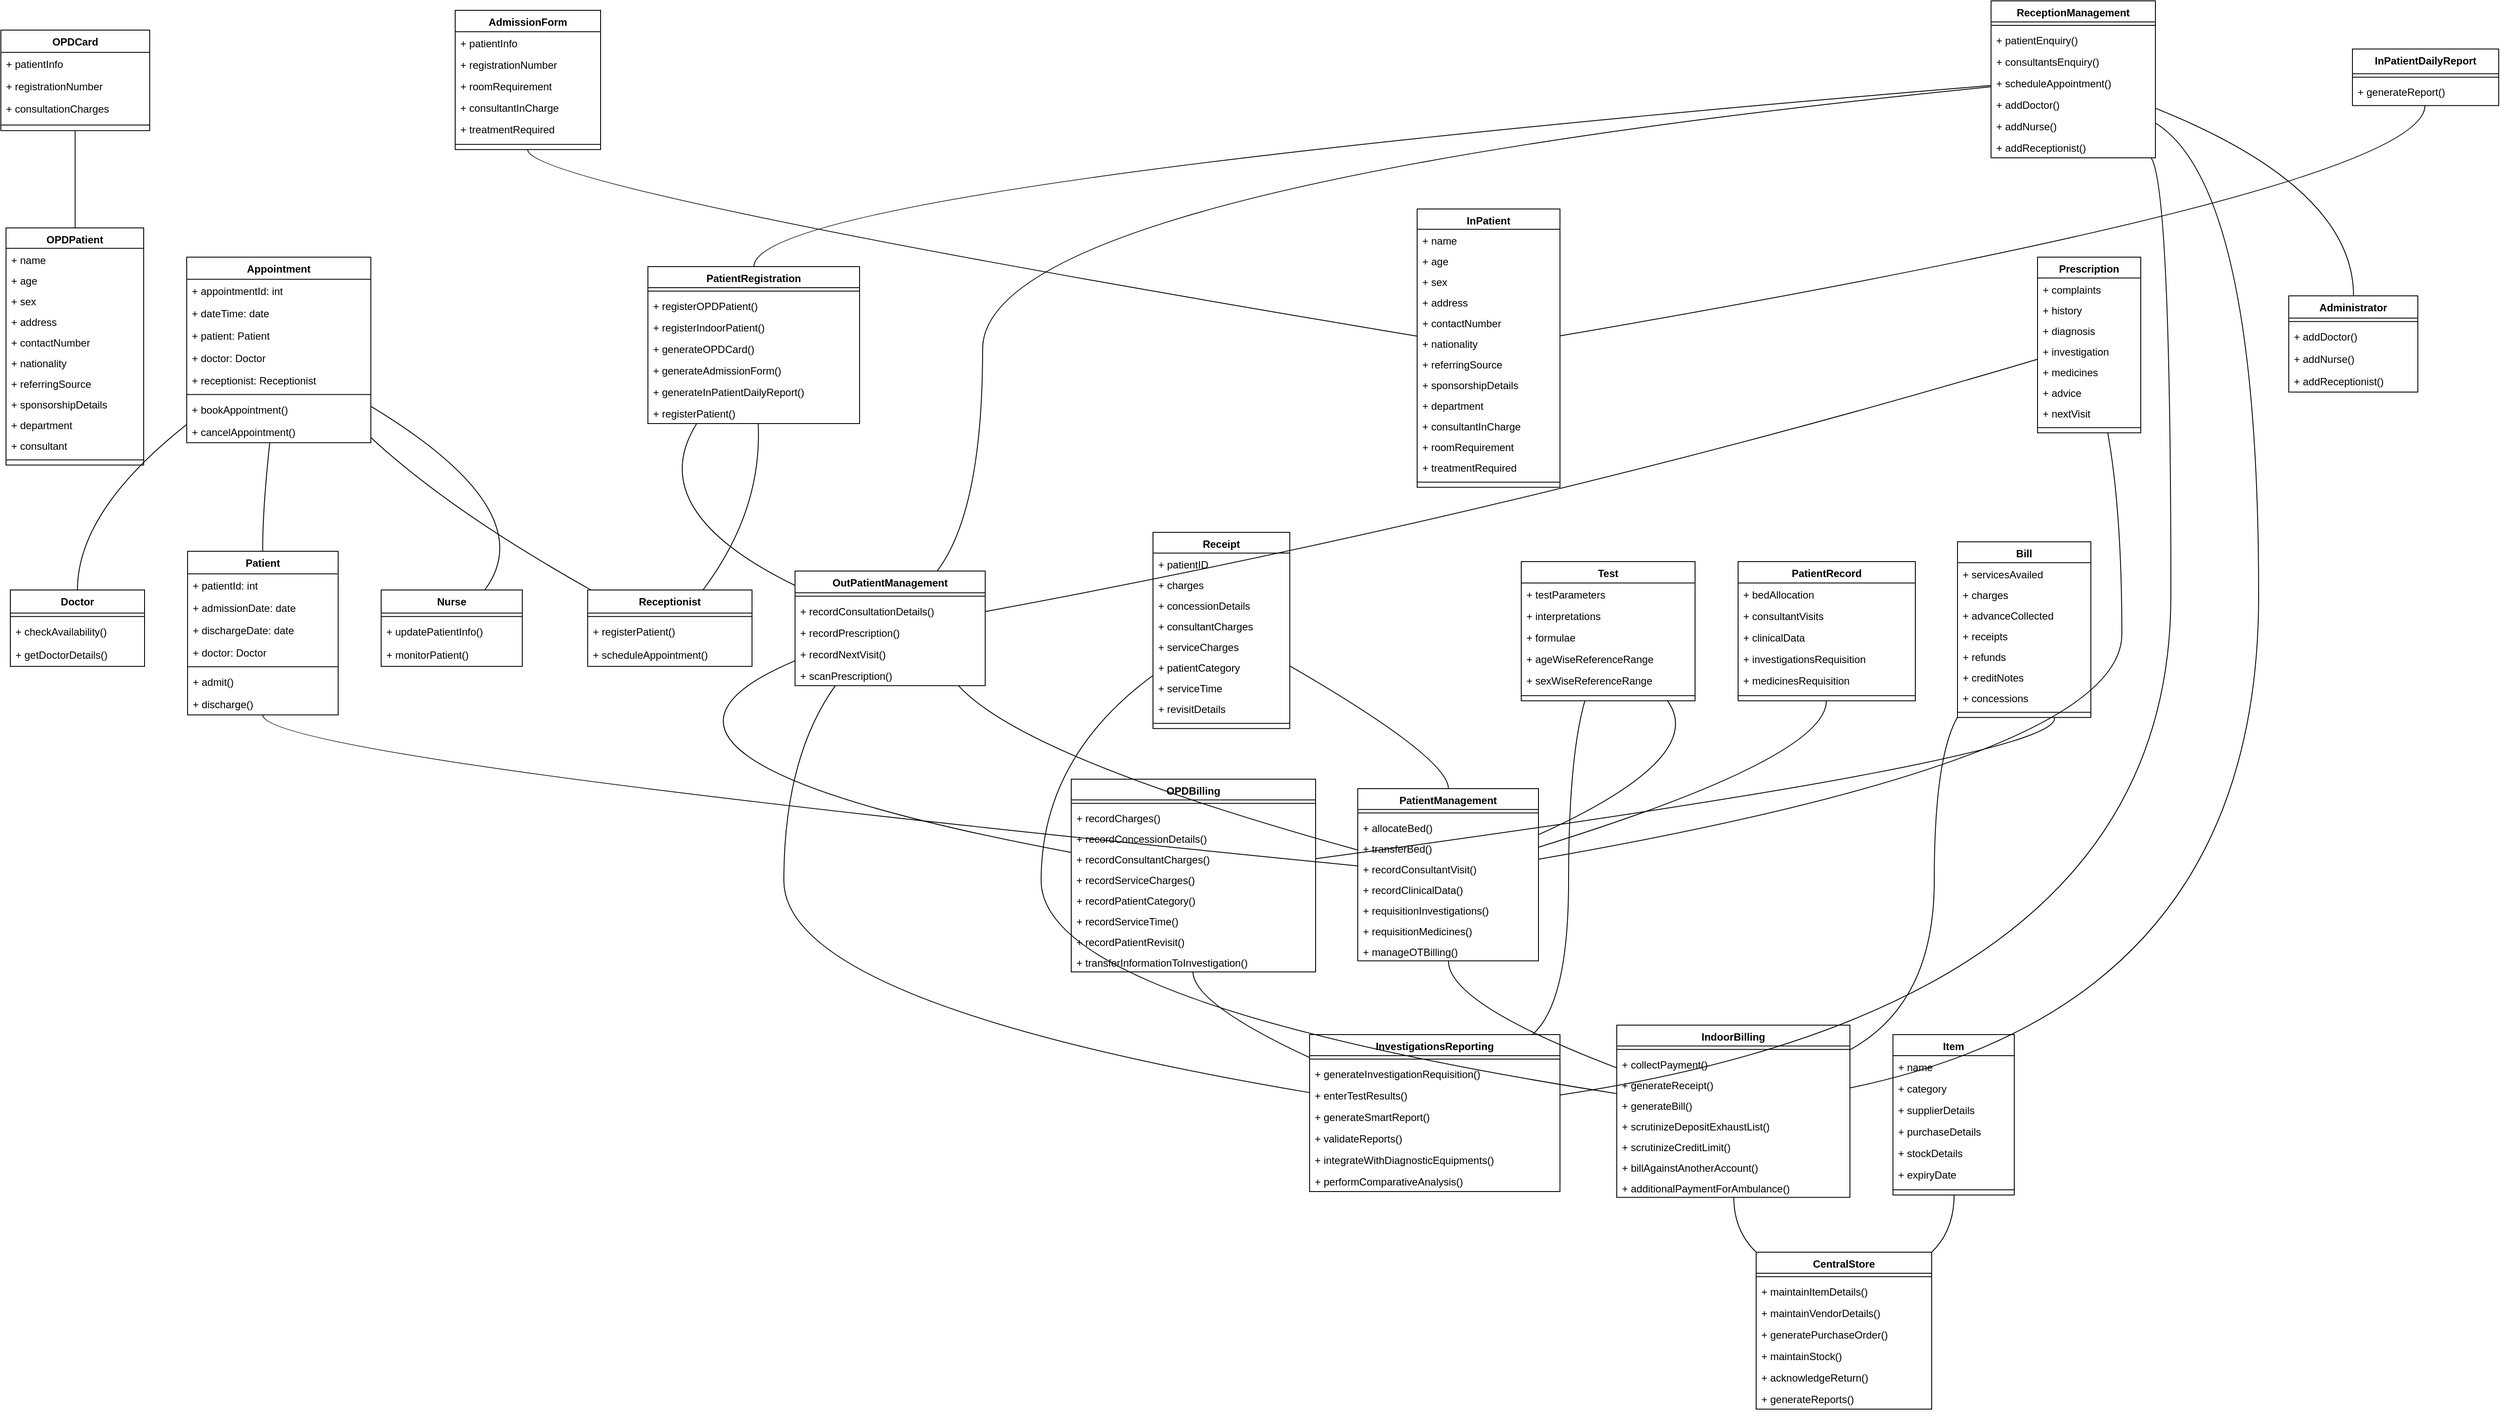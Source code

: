 <mxfile version="24.2.2" type="google">
  <diagram name="Page-1" id="VRnUsYqsVT0sJRM9db-Q">
    <mxGraphModel dx="3000" dy="1629" grid="1" gridSize="10" guides="1" tooltips="1" connect="1" arrows="1" fold="1" page="1" pageScale="1" pageWidth="850" pageHeight="1100" math="0" shadow="0">
      <root>
        <mxCell id="0" />
        <mxCell id="1" parent="0" />
        <mxCell id="17btKouk7AmF3oWmSYIW-1" value="ReceptionManagement" style="swimlane;fontStyle=1;align=center;verticalAlign=top;childLayout=stackLayout;horizontal=1;startSize=24.507;horizontalStack=0;resizeParent=1;resizeParentMax=0;resizeLast=0;collapsible=0;marginBottom=0;" vertex="1" parent="1">
          <mxGeometry x="2333" y="20" width="191" height="182.507" as="geometry" />
        </mxCell>
        <mxCell id="17btKouk7AmF3oWmSYIW-2" style="line;strokeWidth=1;fillColor=none;align=left;verticalAlign=middle;spacingTop=-1;spacingLeft=3;spacingRight=3;rotatable=0;labelPosition=right;points=[];portConstraint=eastwest;strokeColor=inherit;" vertex="1" parent="17btKouk7AmF3oWmSYIW-1">
          <mxGeometry y="24.507" width="191" height="8" as="geometry" />
        </mxCell>
        <mxCell id="17btKouk7AmF3oWmSYIW-3" value="+ patientEnquiry()" style="text;strokeColor=none;fillColor=none;align=left;verticalAlign=top;spacingLeft=4;spacingRight=4;overflow=hidden;rotatable=0;points=[[0,0.5],[1,0.5]];portConstraint=eastwest;" vertex="1" parent="17btKouk7AmF3oWmSYIW-1">
          <mxGeometry y="32.507" width="191" height="25" as="geometry" />
        </mxCell>
        <mxCell id="17btKouk7AmF3oWmSYIW-4" value="+ consultantsEnquiry()" style="text;strokeColor=none;fillColor=none;align=left;verticalAlign=top;spacingLeft=4;spacingRight=4;overflow=hidden;rotatable=0;points=[[0,0.5],[1,0.5]];portConstraint=eastwest;" vertex="1" parent="17btKouk7AmF3oWmSYIW-1">
          <mxGeometry y="57.507" width="191" height="25" as="geometry" />
        </mxCell>
        <mxCell id="17btKouk7AmF3oWmSYIW-5" value="+ scheduleAppointment()" style="text;strokeColor=none;fillColor=none;align=left;verticalAlign=top;spacingLeft=4;spacingRight=4;overflow=hidden;rotatable=0;points=[[0,0.5],[1,0.5]];portConstraint=eastwest;" vertex="1" parent="17btKouk7AmF3oWmSYIW-1">
          <mxGeometry y="82.507" width="191" height="25" as="geometry" />
        </mxCell>
        <mxCell id="17btKouk7AmF3oWmSYIW-6" value="+ addDoctor()" style="text;strokeColor=none;fillColor=none;align=left;verticalAlign=top;spacingLeft=4;spacingRight=4;overflow=hidden;rotatable=0;points=[[0,0.5],[1,0.5]];portConstraint=eastwest;" vertex="1" parent="17btKouk7AmF3oWmSYIW-1">
          <mxGeometry y="107.507" width="191" height="25" as="geometry" />
        </mxCell>
        <mxCell id="17btKouk7AmF3oWmSYIW-7" value="+ addNurse()" style="text;strokeColor=none;fillColor=none;align=left;verticalAlign=top;spacingLeft=4;spacingRight=4;overflow=hidden;rotatable=0;points=[[0,0.5],[1,0.5]];portConstraint=eastwest;" vertex="1" parent="17btKouk7AmF3oWmSYIW-1">
          <mxGeometry y="132.507" width="191" height="25" as="geometry" />
        </mxCell>
        <mxCell id="17btKouk7AmF3oWmSYIW-8" value="+ addReceptionist()" style="text;strokeColor=none;fillColor=none;align=left;verticalAlign=top;spacingLeft=4;spacingRight=4;overflow=hidden;rotatable=0;points=[[0,0.5],[1,0.5]];portConstraint=eastwest;" vertex="1" parent="17btKouk7AmF3oWmSYIW-1">
          <mxGeometry y="157.507" width="191" height="25" as="geometry" />
        </mxCell>
        <mxCell id="17btKouk7AmF3oWmSYIW-9" value="PatientRegistration" style="swimlane;fontStyle=1;align=center;verticalAlign=top;childLayout=stackLayout;horizontal=1;startSize=24.507;horizontalStack=0;resizeParent=1;resizeParentMax=0;resizeLast=0;collapsible=0;marginBottom=0;" vertex="1" parent="1">
          <mxGeometry x="772" y="329" width="246" height="182.507" as="geometry" />
        </mxCell>
        <mxCell id="17btKouk7AmF3oWmSYIW-10" style="line;strokeWidth=1;fillColor=none;align=left;verticalAlign=middle;spacingTop=-1;spacingLeft=3;spacingRight=3;rotatable=0;labelPosition=right;points=[];portConstraint=eastwest;strokeColor=inherit;" vertex="1" parent="17btKouk7AmF3oWmSYIW-9">
          <mxGeometry y="24.507" width="246" height="8" as="geometry" />
        </mxCell>
        <mxCell id="17btKouk7AmF3oWmSYIW-11" value="+ registerOPDPatient()" style="text;strokeColor=none;fillColor=none;align=left;verticalAlign=top;spacingLeft=4;spacingRight=4;overflow=hidden;rotatable=0;points=[[0,0.5],[1,0.5]];portConstraint=eastwest;" vertex="1" parent="17btKouk7AmF3oWmSYIW-9">
          <mxGeometry y="32.507" width="246" height="25" as="geometry" />
        </mxCell>
        <mxCell id="17btKouk7AmF3oWmSYIW-12" value="+ registerIndoorPatient()" style="text;strokeColor=none;fillColor=none;align=left;verticalAlign=top;spacingLeft=4;spacingRight=4;overflow=hidden;rotatable=0;points=[[0,0.5],[1,0.5]];portConstraint=eastwest;" vertex="1" parent="17btKouk7AmF3oWmSYIW-9">
          <mxGeometry y="57.507" width="246" height="25" as="geometry" />
        </mxCell>
        <mxCell id="17btKouk7AmF3oWmSYIW-13" value="+ generateOPDCard()" style="text;strokeColor=none;fillColor=none;align=left;verticalAlign=top;spacingLeft=4;spacingRight=4;overflow=hidden;rotatable=0;points=[[0,0.5],[1,0.5]];portConstraint=eastwest;" vertex="1" parent="17btKouk7AmF3oWmSYIW-9">
          <mxGeometry y="82.507" width="246" height="25" as="geometry" />
        </mxCell>
        <mxCell id="17btKouk7AmF3oWmSYIW-14" value="+ generateAdmissionForm()" style="text;strokeColor=none;fillColor=none;align=left;verticalAlign=top;spacingLeft=4;spacingRight=4;overflow=hidden;rotatable=0;points=[[0,0.5],[1,0.5]];portConstraint=eastwest;" vertex="1" parent="17btKouk7AmF3oWmSYIW-9">
          <mxGeometry y="107.507" width="246" height="25" as="geometry" />
        </mxCell>
        <mxCell id="17btKouk7AmF3oWmSYIW-15" value="+ generateInPatientDailyReport()" style="text;strokeColor=none;fillColor=none;align=left;verticalAlign=top;spacingLeft=4;spacingRight=4;overflow=hidden;rotatable=0;points=[[0,0.5],[1,0.5]];portConstraint=eastwest;" vertex="1" parent="17btKouk7AmF3oWmSYIW-9">
          <mxGeometry y="132.507" width="246" height="25" as="geometry" />
        </mxCell>
        <mxCell id="17btKouk7AmF3oWmSYIW-16" value="+ registerPatient()" style="text;strokeColor=none;fillColor=none;align=left;verticalAlign=top;spacingLeft=4;spacingRight=4;overflow=hidden;rotatable=0;points=[[0,0.5],[1,0.5]];portConstraint=eastwest;" vertex="1" parent="17btKouk7AmF3oWmSYIW-9">
          <mxGeometry y="157.507" width="246" height="25" as="geometry" />
        </mxCell>
        <mxCell id="17btKouk7AmF3oWmSYIW-17" value="OutPatientManagement" style="swimlane;fontStyle=1;align=center;verticalAlign=top;childLayout=stackLayout;horizontal=1;startSize=25.273;horizontalStack=0;resizeParent=1;resizeParentMax=0;resizeLast=0;collapsible=0;marginBottom=0;" vertex="1" parent="1">
          <mxGeometry x="943" y="683" width="221" height="133.273" as="geometry" />
        </mxCell>
        <mxCell id="17btKouk7AmF3oWmSYIW-18" style="line;strokeWidth=1;fillColor=none;align=left;verticalAlign=middle;spacingTop=-1;spacingLeft=3;spacingRight=3;rotatable=0;labelPosition=right;points=[];portConstraint=eastwest;strokeColor=inherit;" vertex="1" parent="17btKouk7AmF3oWmSYIW-17">
          <mxGeometry y="25.273" width="221" height="8" as="geometry" />
        </mxCell>
        <mxCell id="17btKouk7AmF3oWmSYIW-19" value="+ recordConsultationDetails()" style="text;strokeColor=none;fillColor=none;align=left;verticalAlign=top;spacingLeft=4;spacingRight=4;overflow=hidden;rotatable=0;points=[[0,0.5],[1,0.5]];portConstraint=eastwest;" vertex="1" parent="17btKouk7AmF3oWmSYIW-17">
          <mxGeometry y="33.273" width="221" height="25" as="geometry" />
        </mxCell>
        <mxCell id="17btKouk7AmF3oWmSYIW-20" value="+ recordPrescription()" style="text;strokeColor=none;fillColor=none;align=left;verticalAlign=top;spacingLeft=4;spacingRight=4;overflow=hidden;rotatable=0;points=[[0,0.5],[1,0.5]];portConstraint=eastwest;" vertex="1" parent="17btKouk7AmF3oWmSYIW-17">
          <mxGeometry y="58.273" width="221" height="25" as="geometry" />
        </mxCell>
        <mxCell id="17btKouk7AmF3oWmSYIW-21" value="+ recordNextVisit()" style="text;strokeColor=none;fillColor=none;align=left;verticalAlign=top;spacingLeft=4;spacingRight=4;overflow=hidden;rotatable=0;points=[[0,0.5],[1,0.5]];portConstraint=eastwest;" vertex="1" parent="17btKouk7AmF3oWmSYIW-17">
          <mxGeometry y="83.273" width="221" height="25" as="geometry" />
        </mxCell>
        <mxCell id="17btKouk7AmF3oWmSYIW-22" value="+ scanPrescription()" style="text;strokeColor=none;fillColor=none;align=left;verticalAlign=top;spacingLeft=4;spacingRight=4;overflow=hidden;rotatable=0;points=[[0,0.5],[1,0.5]];portConstraint=eastwest;" vertex="1" parent="17btKouk7AmF3oWmSYIW-17">
          <mxGeometry y="108.273" width="221" height="25" as="geometry" />
        </mxCell>
        <mxCell id="17btKouk7AmF3oWmSYIW-23" value="OPDBilling" style="swimlane;fontStyle=1;align=center;verticalAlign=top;childLayout=stackLayout;horizontal=1;startSize=24.063;horizontalStack=0;resizeParent=1;resizeParentMax=0;resizeLast=0;collapsible=0;marginBottom=0;" vertex="1" parent="1">
          <mxGeometry x="1264" y="925" width="284" height="224.063" as="geometry" />
        </mxCell>
        <mxCell id="17btKouk7AmF3oWmSYIW-24" style="line;strokeWidth=1;fillColor=none;align=left;verticalAlign=middle;spacingTop=-1;spacingLeft=3;spacingRight=3;rotatable=0;labelPosition=right;points=[];portConstraint=eastwest;strokeColor=inherit;" vertex="1" parent="17btKouk7AmF3oWmSYIW-23">
          <mxGeometry y="24.063" width="284" height="8" as="geometry" />
        </mxCell>
        <mxCell id="17btKouk7AmF3oWmSYIW-25" value="+ recordCharges()" style="text;strokeColor=none;fillColor=none;align=left;verticalAlign=top;spacingLeft=4;spacingRight=4;overflow=hidden;rotatable=0;points=[[0,0.5],[1,0.5]];portConstraint=eastwest;" vertex="1" parent="17btKouk7AmF3oWmSYIW-23">
          <mxGeometry y="32.063" width="284" height="24" as="geometry" />
        </mxCell>
        <mxCell id="17btKouk7AmF3oWmSYIW-26" value="+ recordConcessionDetails()" style="text;strokeColor=none;fillColor=none;align=left;verticalAlign=top;spacingLeft=4;spacingRight=4;overflow=hidden;rotatable=0;points=[[0,0.5],[1,0.5]];portConstraint=eastwest;" vertex="1" parent="17btKouk7AmF3oWmSYIW-23">
          <mxGeometry y="56.063" width="284" height="24" as="geometry" />
        </mxCell>
        <mxCell id="17btKouk7AmF3oWmSYIW-27" value="+ recordConsultantCharges()" style="text;strokeColor=none;fillColor=none;align=left;verticalAlign=top;spacingLeft=4;spacingRight=4;overflow=hidden;rotatable=0;points=[[0,0.5],[1,0.5]];portConstraint=eastwest;" vertex="1" parent="17btKouk7AmF3oWmSYIW-23">
          <mxGeometry y="80.063" width="284" height="24" as="geometry" />
        </mxCell>
        <mxCell id="17btKouk7AmF3oWmSYIW-28" value="+ recordServiceCharges()" style="text;strokeColor=none;fillColor=none;align=left;verticalAlign=top;spacingLeft=4;spacingRight=4;overflow=hidden;rotatable=0;points=[[0,0.5],[1,0.5]];portConstraint=eastwest;" vertex="1" parent="17btKouk7AmF3oWmSYIW-23">
          <mxGeometry y="104.063" width="284" height="24" as="geometry" />
        </mxCell>
        <mxCell id="17btKouk7AmF3oWmSYIW-29" value="+ recordPatientCategory()" style="text;strokeColor=none;fillColor=none;align=left;verticalAlign=top;spacingLeft=4;spacingRight=4;overflow=hidden;rotatable=0;points=[[0,0.5],[1,0.5]];portConstraint=eastwest;" vertex="1" parent="17btKouk7AmF3oWmSYIW-23">
          <mxGeometry y="128.063" width="284" height="24" as="geometry" />
        </mxCell>
        <mxCell id="17btKouk7AmF3oWmSYIW-30" value="+ recordServiceTime()" style="text;strokeColor=none;fillColor=none;align=left;verticalAlign=top;spacingLeft=4;spacingRight=4;overflow=hidden;rotatable=0;points=[[0,0.5],[1,0.5]];portConstraint=eastwest;" vertex="1" parent="17btKouk7AmF3oWmSYIW-23">
          <mxGeometry y="152.063" width="284" height="24" as="geometry" />
        </mxCell>
        <mxCell id="17btKouk7AmF3oWmSYIW-31" value="+ recordPatientRevisit()" style="text;strokeColor=none;fillColor=none;align=left;verticalAlign=top;spacingLeft=4;spacingRight=4;overflow=hidden;rotatable=0;points=[[0,0.5],[1,0.5]];portConstraint=eastwest;" vertex="1" parent="17btKouk7AmF3oWmSYIW-23">
          <mxGeometry y="176.063" width="284" height="24" as="geometry" />
        </mxCell>
        <mxCell id="17btKouk7AmF3oWmSYIW-32" value="+ transferInformationToInvestigation()" style="text;strokeColor=none;fillColor=none;align=left;verticalAlign=top;spacingLeft=4;spacingRight=4;overflow=hidden;rotatable=0;points=[[0,0.5],[1,0.5]];portConstraint=eastwest;" vertex="1" parent="17btKouk7AmF3oWmSYIW-23">
          <mxGeometry y="200.063" width="284" height="24" as="geometry" />
        </mxCell>
        <mxCell id="17btKouk7AmF3oWmSYIW-33" value="InvestigationsReporting" style="swimlane;fontStyle=1;align=center;verticalAlign=top;childLayout=stackLayout;horizontal=1;startSize=24.507;horizontalStack=0;resizeParent=1;resizeParentMax=0;resizeLast=0;collapsible=0;marginBottom=0;" vertex="1" parent="1">
          <mxGeometry x="1541" y="1222" width="291" height="182.507" as="geometry" />
        </mxCell>
        <mxCell id="17btKouk7AmF3oWmSYIW-34" style="line;strokeWidth=1;fillColor=none;align=left;verticalAlign=middle;spacingTop=-1;spacingLeft=3;spacingRight=3;rotatable=0;labelPosition=right;points=[];portConstraint=eastwest;strokeColor=inherit;" vertex="1" parent="17btKouk7AmF3oWmSYIW-33">
          <mxGeometry y="24.507" width="291" height="8" as="geometry" />
        </mxCell>
        <mxCell id="17btKouk7AmF3oWmSYIW-35" value="+ generateInvestigationRequisition()" style="text;strokeColor=none;fillColor=none;align=left;verticalAlign=top;spacingLeft=4;spacingRight=4;overflow=hidden;rotatable=0;points=[[0,0.5],[1,0.5]];portConstraint=eastwest;" vertex="1" parent="17btKouk7AmF3oWmSYIW-33">
          <mxGeometry y="32.507" width="291" height="25" as="geometry" />
        </mxCell>
        <mxCell id="17btKouk7AmF3oWmSYIW-36" value="+ enterTestResults()" style="text;strokeColor=none;fillColor=none;align=left;verticalAlign=top;spacingLeft=4;spacingRight=4;overflow=hidden;rotatable=0;points=[[0,0.5],[1,0.5]];portConstraint=eastwest;" vertex="1" parent="17btKouk7AmF3oWmSYIW-33">
          <mxGeometry y="57.507" width="291" height="25" as="geometry" />
        </mxCell>
        <mxCell id="17btKouk7AmF3oWmSYIW-37" value="+ generateSmartReport()" style="text;strokeColor=none;fillColor=none;align=left;verticalAlign=top;spacingLeft=4;spacingRight=4;overflow=hidden;rotatable=0;points=[[0,0.5],[1,0.5]];portConstraint=eastwest;" vertex="1" parent="17btKouk7AmF3oWmSYIW-33">
          <mxGeometry y="82.507" width="291" height="25" as="geometry" />
        </mxCell>
        <mxCell id="17btKouk7AmF3oWmSYIW-38" value="+ validateReports()" style="text;strokeColor=none;fillColor=none;align=left;verticalAlign=top;spacingLeft=4;spacingRight=4;overflow=hidden;rotatable=0;points=[[0,0.5],[1,0.5]];portConstraint=eastwest;" vertex="1" parent="17btKouk7AmF3oWmSYIW-33">
          <mxGeometry y="107.507" width="291" height="25" as="geometry" />
        </mxCell>
        <mxCell id="17btKouk7AmF3oWmSYIW-39" value="+ integrateWithDiagnosticEquipments()" style="text;strokeColor=none;fillColor=none;align=left;verticalAlign=top;spacingLeft=4;spacingRight=4;overflow=hidden;rotatable=0;points=[[0,0.5],[1,0.5]];portConstraint=eastwest;" vertex="1" parent="17btKouk7AmF3oWmSYIW-33">
          <mxGeometry y="132.507" width="291" height="25" as="geometry" />
        </mxCell>
        <mxCell id="17btKouk7AmF3oWmSYIW-40" value="+ performComparativeAnalysis()" style="text;strokeColor=none;fillColor=none;align=left;verticalAlign=top;spacingLeft=4;spacingRight=4;overflow=hidden;rotatable=0;points=[[0,0.5],[1,0.5]];portConstraint=eastwest;" vertex="1" parent="17btKouk7AmF3oWmSYIW-33">
          <mxGeometry y="157.507" width="291" height="25" as="geometry" />
        </mxCell>
        <mxCell id="17btKouk7AmF3oWmSYIW-41" value="PatientManagement" style="swimlane;fontStyle=1;align=center;verticalAlign=top;childLayout=stackLayout;horizontal=1;startSize=24.259;horizontalStack=0;resizeParent=1;resizeParentMax=0;resizeLast=0;collapsible=0;marginBottom=0;" vertex="1" parent="1">
          <mxGeometry x="1597" y="936" width="210" height="200.259" as="geometry" />
        </mxCell>
        <mxCell id="17btKouk7AmF3oWmSYIW-42" style="line;strokeWidth=1;fillColor=none;align=left;verticalAlign=middle;spacingTop=-1;spacingLeft=3;spacingRight=3;rotatable=0;labelPosition=right;points=[];portConstraint=eastwest;strokeColor=inherit;" vertex="1" parent="17btKouk7AmF3oWmSYIW-41">
          <mxGeometry y="24.259" width="210" height="8" as="geometry" />
        </mxCell>
        <mxCell id="17btKouk7AmF3oWmSYIW-43" value="+ allocateBed()" style="text;strokeColor=none;fillColor=none;align=left;verticalAlign=top;spacingLeft=4;spacingRight=4;overflow=hidden;rotatable=0;points=[[0,0.5],[1,0.5]];portConstraint=eastwest;" vertex="1" parent="17btKouk7AmF3oWmSYIW-41">
          <mxGeometry y="32.259" width="210" height="24" as="geometry" />
        </mxCell>
        <mxCell id="17btKouk7AmF3oWmSYIW-44" value="+ transferBed()" style="text;strokeColor=none;fillColor=none;align=left;verticalAlign=top;spacingLeft=4;spacingRight=4;overflow=hidden;rotatable=0;points=[[0,0.5],[1,0.5]];portConstraint=eastwest;" vertex="1" parent="17btKouk7AmF3oWmSYIW-41">
          <mxGeometry y="56.259" width="210" height="24" as="geometry" />
        </mxCell>
        <mxCell id="17btKouk7AmF3oWmSYIW-45" value="+ recordConsultantVisit()" style="text;strokeColor=none;fillColor=none;align=left;verticalAlign=top;spacingLeft=4;spacingRight=4;overflow=hidden;rotatable=0;points=[[0,0.5],[1,0.5]];portConstraint=eastwest;" vertex="1" parent="17btKouk7AmF3oWmSYIW-41">
          <mxGeometry y="80.259" width="210" height="24" as="geometry" />
        </mxCell>
        <mxCell id="17btKouk7AmF3oWmSYIW-46" value="+ recordClinicalData()" style="text;strokeColor=none;fillColor=none;align=left;verticalAlign=top;spacingLeft=4;spacingRight=4;overflow=hidden;rotatable=0;points=[[0,0.5],[1,0.5]];portConstraint=eastwest;" vertex="1" parent="17btKouk7AmF3oWmSYIW-41">
          <mxGeometry y="104.259" width="210" height="24" as="geometry" />
        </mxCell>
        <mxCell id="17btKouk7AmF3oWmSYIW-47" value="+ requisitionInvestigations()" style="text;strokeColor=none;fillColor=none;align=left;verticalAlign=top;spacingLeft=4;spacingRight=4;overflow=hidden;rotatable=0;points=[[0,0.5],[1,0.5]];portConstraint=eastwest;" vertex="1" parent="17btKouk7AmF3oWmSYIW-41">
          <mxGeometry y="128.259" width="210" height="24" as="geometry" />
        </mxCell>
        <mxCell id="17btKouk7AmF3oWmSYIW-48" value="+ requisitionMedicines()" style="text;strokeColor=none;fillColor=none;align=left;verticalAlign=top;spacingLeft=4;spacingRight=4;overflow=hidden;rotatable=0;points=[[0,0.5],[1,0.5]];portConstraint=eastwest;" vertex="1" parent="17btKouk7AmF3oWmSYIW-41">
          <mxGeometry y="152.259" width="210" height="24" as="geometry" />
        </mxCell>
        <mxCell id="17btKouk7AmF3oWmSYIW-49" value="+ manageOTBilling()" style="text;strokeColor=none;fillColor=none;align=left;verticalAlign=top;spacingLeft=4;spacingRight=4;overflow=hidden;rotatable=0;points=[[0,0.5],[1,0.5]];portConstraint=eastwest;" vertex="1" parent="17btKouk7AmF3oWmSYIW-41">
          <mxGeometry y="176.259" width="210" height="24" as="geometry" />
        </mxCell>
        <mxCell id="17btKouk7AmF3oWmSYIW-50" value="IndoorBilling" style="swimlane;fontStyle=1;align=center;verticalAlign=top;childLayout=stackLayout;horizontal=1;startSize=24.259;horizontalStack=0;resizeParent=1;resizeParentMax=0;resizeLast=0;collapsible=0;marginBottom=0;" vertex="1" parent="1">
          <mxGeometry x="1898" y="1211" width="271" height="200.259" as="geometry" />
        </mxCell>
        <mxCell id="17btKouk7AmF3oWmSYIW-51" style="line;strokeWidth=1;fillColor=none;align=left;verticalAlign=middle;spacingTop=-1;spacingLeft=3;spacingRight=3;rotatable=0;labelPosition=right;points=[];portConstraint=eastwest;strokeColor=inherit;" vertex="1" parent="17btKouk7AmF3oWmSYIW-50">
          <mxGeometry y="24.259" width="271" height="8" as="geometry" />
        </mxCell>
        <mxCell id="17btKouk7AmF3oWmSYIW-52" value="+ collectPayment()" style="text;strokeColor=none;fillColor=none;align=left;verticalAlign=top;spacingLeft=4;spacingRight=4;overflow=hidden;rotatable=0;points=[[0,0.5],[1,0.5]];portConstraint=eastwest;" vertex="1" parent="17btKouk7AmF3oWmSYIW-50">
          <mxGeometry y="32.259" width="271" height="24" as="geometry" />
        </mxCell>
        <mxCell id="17btKouk7AmF3oWmSYIW-53" value="+ generateReceipt()" style="text;strokeColor=none;fillColor=none;align=left;verticalAlign=top;spacingLeft=4;spacingRight=4;overflow=hidden;rotatable=0;points=[[0,0.5],[1,0.5]];portConstraint=eastwest;" vertex="1" parent="17btKouk7AmF3oWmSYIW-50">
          <mxGeometry y="56.259" width="271" height="24" as="geometry" />
        </mxCell>
        <mxCell id="17btKouk7AmF3oWmSYIW-54" value="+ generateBill()" style="text;strokeColor=none;fillColor=none;align=left;verticalAlign=top;spacingLeft=4;spacingRight=4;overflow=hidden;rotatable=0;points=[[0,0.5],[1,0.5]];portConstraint=eastwest;" vertex="1" parent="17btKouk7AmF3oWmSYIW-50">
          <mxGeometry y="80.259" width="271" height="24" as="geometry" />
        </mxCell>
        <mxCell id="17btKouk7AmF3oWmSYIW-55" value="+ scrutinizeDepositExhaustList()" style="text;strokeColor=none;fillColor=none;align=left;verticalAlign=top;spacingLeft=4;spacingRight=4;overflow=hidden;rotatable=0;points=[[0,0.5],[1,0.5]];portConstraint=eastwest;" vertex="1" parent="17btKouk7AmF3oWmSYIW-50">
          <mxGeometry y="104.259" width="271" height="24" as="geometry" />
        </mxCell>
        <mxCell id="17btKouk7AmF3oWmSYIW-56" value="+ scrutinizeCreditLimit()" style="text;strokeColor=none;fillColor=none;align=left;verticalAlign=top;spacingLeft=4;spacingRight=4;overflow=hidden;rotatable=0;points=[[0,0.5],[1,0.5]];portConstraint=eastwest;" vertex="1" parent="17btKouk7AmF3oWmSYIW-50">
          <mxGeometry y="128.259" width="271" height="24" as="geometry" />
        </mxCell>
        <mxCell id="17btKouk7AmF3oWmSYIW-57" value="+ billAgainstAnotherAccount()" style="text;strokeColor=none;fillColor=none;align=left;verticalAlign=top;spacingLeft=4;spacingRight=4;overflow=hidden;rotatable=0;points=[[0,0.5],[1,0.5]];portConstraint=eastwest;" vertex="1" parent="17btKouk7AmF3oWmSYIW-50">
          <mxGeometry y="152.259" width="271" height="24" as="geometry" />
        </mxCell>
        <mxCell id="17btKouk7AmF3oWmSYIW-58" value="+ additionalPaymentForAmbulance()" style="text;strokeColor=none;fillColor=none;align=left;verticalAlign=top;spacingLeft=4;spacingRight=4;overflow=hidden;rotatable=0;points=[[0,0.5],[1,0.5]];portConstraint=eastwest;" vertex="1" parent="17btKouk7AmF3oWmSYIW-50">
          <mxGeometry y="176.259" width="271" height="24" as="geometry" />
        </mxCell>
        <mxCell id="17btKouk7AmF3oWmSYIW-59" value="CentralStore" style="swimlane;fontStyle=1;align=center;verticalAlign=top;childLayout=stackLayout;horizontal=1;startSize=24.507;horizontalStack=0;resizeParent=1;resizeParentMax=0;resizeLast=0;collapsible=0;marginBottom=0;" vertex="1" parent="1">
          <mxGeometry x="2060" y="1475" width="204" height="182.507" as="geometry" />
        </mxCell>
        <mxCell id="17btKouk7AmF3oWmSYIW-60" style="line;strokeWidth=1;fillColor=none;align=left;verticalAlign=middle;spacingTop=-1;spacingLeft=3;spacingRight=3;rotatable=0;labelPosition=right;points=[];portConstraint=eastwest;strokeColor=inherit;" vertex="1" parent="17btKouk7AmF3oWmSYIW-59">
          <mxGeometry y="24.507" width="204" height="8" as="geometry" />
        </mxCell>
        <mxCell id="17btKouk7AmF3oWmSYIW-61" value="+ maintainItemDetails()" style="text;strokeColor=none;fillColor=none;align=left;verticalAlign=top;spacingLeft=4;spacingRight=4;overflow=hidden;rotatable=0;points=[[0,0.5],[1,0.5]];portConstraint=eastwest;" vertex="1" parent="17btKouk7AmF3oWmSYIW-59">
          <mxGeometry y="32.507" width="204" height="25" as="geometry" />
        </mxCell>
        <mxCell id="17btKouk7AmF3oWmSYIW-62" value="+ maintainVendorDetails()" style="text;strokeColor=none;fillColor=none;align=left;verticalAlign=top;spacingLeft=4;spacingRight=4;overflow=hidden;rotatable=0;points=[[0,0.5],[1,0.5]];portConstraint=eastwest;" vertex="1" parent="17btKouk7AmF3oWmSYIW-59">
          <mxGeometry y="57.507" width="204" height="25" as="geometry" />
        </mxCell>
        <mxCell id="17btKouk7AmF3oWmSYIW-63" value="+ generatePurchaseOrder()" style="text;strokeColor=none;fillColor=none;align=left;verticalAlign=top;spacingLeft=4;spacingRight=4;overflow=hidden;rotatable=0;points=[[0,0.5],[1,0.5]];portConstraint=eastwest;" vertex="1" parent="17btKouk7AmF3oWmSYIW-59">
          <mxGeometry y="82.507" width="204" height="25" as="geometry" />
        </mxCell>
        <mxCell id="17btKouk7AmF3oWmSYIW-64" value="+ maintainStock()" style="text;strokeColor=none;fillColor=none;align=left;verticalAlign=top;spacingLeft=4;spacingRight=4;overflow=hidden;rotatable=0;points=[[0,0.5],[1,0.5]];portConstraint=eastwest;" vertex="1" parent="17btKouk7AmF3oWmSYIW-59">
          <mxGeometry y="107.507" width="204" height="25" as="geometry" />
        </mxCell>
        <mxCell id="17btKouk7AmF3oWmSYIW-65" value="+ acknowledgeReturn()" style="text;strokeColor=none;fillColor=none;align=left;verticalAlign=top;spacingLeft=4;spacingRight=4;overflow=hidden;rotatable=0;points=[[0,0.5],[1,0.5]];portConstraint=eastwest;" vertex="1" parent="17btKouk7AmF3oWmSYIW-59">
          <mxGeometry y="132.507" width="204" height="25" as="geometry" />
        </mxCell>
        <mxCell id="17btKouk7AmF3oWmSYIW-66" value="+ generateReports()" style="text;strokeColor=none;fillColor=none;align=left;verticalAlign=top;spacingLeft=4;spacingRight=4;overflow=hidden;rotatable=0;points=[[0,0.5],[1,0.5]];portConstraint=eastwest;" vertex="1" parent="17btKouk7AmF3oWmSYIW-59">
          <mxGeometry y="157.507" width="204" height="25" as="geometry" />
        </mxCell>
        <mxCell id="17btKouk7AmF3oWmSYIW-67" value="Doctor" style="swimlane;fontStyle=1;align=center;verticalAlign=top;childLayout=stackLayout;horizontal=1;startSize=26.914;horizontalStack=0;resizeParent=1;resizeParentMax=0;resizeLast=0;collapsible=0;marginBottom=0;" vertex="1" parent="1">
          <mxGeometry x="31" y="705" width="156" height="88.914" as="geometry" />
        </mxCell>
        <mxCell id="17btKouk7AmF3oWmSYIW-68" style="line;strokeWidth=1;fillColor=none;align=left;verticalAlign=middle;spacingTop=-1;spacingLeft=3;spacingRight=3;rotatable=0;labelPosition=right;points=[];portConstraint=eastwest;strokeColor=inherit;" vertex="1" parent="17btKouk7AmF3oWmSYIW-67">
          <mxGeometry y="26.914" width="156" height="8" as="geometry" />
        </mxCell>
        <mxCell id="17btKouk7AmF3oWmSYIW-69" value="+ checkAvailability()" style="text;strokeColor=none;fillColor=none;align=left;verticalAlign=top;spacingLeft=4;spacingRight=4;overflow=hidden;rotatable=0;points=[[0,0.5],[1,0.5]];portConstraint=eastwest;" vertex="1" parent="17btKouk7AmF3oWmSYIW-67">
          <mxGeometry y="34.914" width="156" height="27" as="geometry" />
        </mxCell>
        <mxCell id="17btKouk7AmF3oWmSYIW-70" value="+ getDoctorDetails()" style="text;strokeColor=none;fillColor=none;align=left;verticalAlign=top;spacingLeft=4;spacingRight=4;overflow=hidden;rotatable=0;points=[[0,0.5],[1,0.5]];portConstraint=eastwest;" vertex="1" parent="17btKouk7AmF3oWmSYIW-67">
          <mxGeometry y="61.914" width="156" height="27" as="geometry" />
        </mxCell>
        <mxCell id="17btKouk7AmF3oWmSYIW-71" value="Appointment" style="swimlane;fontStyle=1;align=center;verticalAlign=top;childLayout=stackLayout;horizontal=1;startSize=25.775;horizontalStack=0;resizeParent=1;resizeParentMax=0;resizeLast=0;collapsible=0;marginBottom=0;" vertex="1" parent="1">
          <mxGeometry x="236" y="318" width="214" height="215.775" as="geometry" />
        </mxCell>
        <mxCell id="17btKouk7AmF3oWmSYIW-72" value="+ appointmentId: int" style="text;strokeColor=none;fillColor=none;align=left;verticalAlign=top;spacingLeft=4;spacingRight=4;overflow=hidden;rotatable=0;points=[[0,0.5],[1,0.5]];portConstraint=eastwest;" vertex="1" parent="17btKouk7AmF3oWmSYIW-71">
          <mxGeometry y="25.775" width="214" height="26" as="geometry" />
        </mxCell>
        <mxCell id="17btKouk7AmF3oWmSYIW-73" value="+ dateTime: date" style="text;strokeColor=none;fillColor=none;align=left;verticalAlign=top;spacingLeft=4;spacingRight=4;overflow=hidden;rotatable=0;points=[[0,0.5],[1,0.5]];portConstraint=eastwest;" vertex="1" parent="17btKouk7AmF3oWmSYIW-71">
          <mxGeometry y="51.775" width="214" height="26" as="geometry" />
        </mxCell>
        <mxCell id="17btKouk7AmF3oWmSYIW-74" value="+ patient: Patient" style="text;strokeColor=none;fillColor=none;align=left;verticalAlign=top;spacingLeft=4;spacingRight=4;overflow=hidden;rotatable=0;points=[[0,0.5],[1,0.5]];portConstraint=eastwest;" vertex="1" parent="17btKouk7AmF3oWmSYIW-71">
          <mxGeometry y="77.775" width="214" height="26" as="geometry" />
        </mxCell>
        <mxCell id="17btKouk7AmF3oWmSYIW-75" value="+ doctor: Doctor" style="text;strokeColor=none;fillColor=none;align=left;verticalAlign=top;spacingLeft=4;spacingRight=4;overflow=hidden;rotatable=0;points=[[0,0.5],[1,0.5]];portConstraint=eastwest;" vertex="1" parent="17btKouk7AmF3oWmSYIW-71">
          <mxGeometry y="103.775" width="214" height="26" as="geometry" />
        </mxCell>
        <mxCell id="17btKouk7AmF3oWmSYIW-76" value="+ receptionist: Receptionist" style="text;strokeColor=none;fillColor=none;align=left;verticalAlign=top;spacingLeft=4;spacingRight=4;overflow=hidden;rotatable=0;points=[[0,0.5],[1,0.5]];portConstraint=eastwest;" vertex="1" parent="17btKouk7AmF3oWmSYIW-71">
          <mxGeometry y="129.775" width="214" height="26" as="geometry" />
        </mxCell>
        <mxCell id="17btKouk7AmF3oWmSYIW-77" style="line;strokeWidth=1;fillColor=none;align=left;verticalAlign=middle;spacingTop=-1;spacingLeft=3;spacingRight=3;rotatable=0;labelPosition=right;points=[];portConstraint=eastwest;strokeColor=inherit;" vertex="1" parent="17btKouk7AmF3oWmSYIW-71">
          <mxGeometry y="155.775" width="214" height="8" as="geometry" />
        </mxCell>
        <mxCell id="17btKouk7AmF3oWmSYIW-78" value="+ bookAppointment()" style="text;strokeColor=none;fillColor=none;align=left;verticalAlign=top;spacingLeft=4;spacingRight=4;overflow=hidden;rotatable=0;points=[[0,0.5],[1,0.5]];portConstraint=eastwest;" vertex="1" parent="17btKouk7AmF3oWmSYIW-71">
          <mxGeometry y="163.775" width="214" height="26" as="geometry" />
        </mxCell>
        <mxCell id="17btKouk7AmF3oWmSYIW-79" value="+ cancelAppointment()" style="text;strokeColor=none;fillColor=none;align=left;verticalAlign=top;spacingLeft=4;spacingRight=4;overflow=hidden;rotatable=0;points=[[0,0.5],[1,0.5]];portConstraint=eastwest;" vertex="1" parent="17btKouk7AmF3oWmSYIW-71">
          <mxGeometry y="189.775" width="214" height="26" as="geometry" />
        </mxCell>
        <mxCell id="17btKouk7AmF3oWmSYIW-80" value="Nurse" style="swimlane;fontStyle=1;align=center;verticalAlign=top;childLayout=stackLayout;horizontal=1;startSize=26.914;horizontalStack=0;resizeParent=1;resizeParentMax=0;resizeLast=0;collapsible=0;marginBottom=0;" vertex="1" parent="1">
          <mxGeometry x="462" y="705" width="164" height="88.914" as="geometry" />
        </mxCell>
        <mxCell id="17btKouk7AmF3oWmSYIW-81" style="line;strokeWidth=1;fillColor=none;align=left;verticalAlign=middle;spacingTop=-1;spacingLeft=3;spacingRight=3;rotatable=0;labelPosition=right;points=[];portConstraint=eastwest;strokeColor=inherit;" vertex="1" parent="17btKouk7AmF3oWmSYIW-80">
          <mxGeometry y="26.914" width="164" height="8" as="geometry" />
        </mxCell>
        <mxCell id="17btKouk7AmF3oWmSYIW-82" value="+ updatePatientInfo()" style="text;strokeColor=none;fillColor=none;align=left;verticalAlign=top;spacingLeft=4;spacingRight=4;overflow=hidden;rotatable=0;points=[[0,0.5],[1,0.5]];portConstraint=eastwest;" vertex="1" parent="17btKouk7AmF3oWmSYIW-80">
          <mxGeometry y="34.914" width="164" height="27" as="geometry" />
        </mxCell>
        <mxCell id="17btKouk7AmF3oWmSYIW-83" value="+ monitorPatient()" style="text;strokeColor=none;fillColor=none;align=left;verticalAlign=top;spacingLeft=4;spacingRight=4;overflow=hidden;rotatable=0;points=[[0,0.5],[1,0.5]];portConstraint=eastwest;" vertex="1" parent="17btKouk7AmF3oWmSYIW-80">
          <mxGeometry y="61.914" width="164" height="27" as="geometry" />
        </mxCell>
        <mxCell id="17btKouk7AmF3oWmSYIW-84" value="Receptionist" style="swimlane;fontStyle=1;align=center;verticalAlign=top;childLayout=stackLayout;horizontal=1;startSize=26.914;horizontalStack=0;resizeParent=1;resizeParentMax=0;resizeLast=0;collapsible=0;marginBottom=0;" vertex="1" parent="1">
          <mxGeometry x="702" y="705" width="191" height="88.914" as="geometry" />
        </mxCell>
        <mxCell id="17btKouk7AmF3oWmSYIW-85" style="line;strokeWidth=1;fillColor=none;align=left;verticalAlign=middle;spacingTop=-1;spacingLeft=3;spacingRight=3;rotatable=0;labelPosition=right;points=[];portConstraint=eastwest;strokeColor=inherit;" vertex="1" parent="17btKouk7AmF3oWmSYIW-84">
          <mxGeometry y="26.914" width="191" height="8" as="geometry" />
        </mxCell>
        <mxCell id="17btKouk7AmF3oWmSYIW-86" value="+ registerPatient()" style="text;strokeColor=none;fillColor=none;align=left;verticalAlign=top;spacingLeft=4;spacingRight=4;overflow=hidden;rotatable=0;points=[[0,0.5],[1,0.5]];portConstraint=eastwest;" vertex="1" parent="17btKouk7AmF3oWmSYIW-84">
          <mxGeometry y="34.914" width="191" height="27" as="geometry" />
        </mxCell>
        <mxCell id="17btKouk7AmF3oWmSYIW-87" value="+ scheduleAppointment()" style="text;strokeColor=none;fillColor=none;align=left;verticalAlign=top;spacingLeft=4;spacingRight=4;overflow=hidden;rotatable=0;points=[[0,0.5],[1,0.5]];portConstraint=eastwest;" vertex="1" parent="17btKouk7AmF3oWmSYIW-84">
          <mxGeometry y="61.914" width="191" height="27" as="geometry" />
        </mxCell>
        <mxCell id="17btKouk7AmF3oWmSYIW-88" value="Administrator" style="swimlane;fontStyle=1;align=center;verticalAlign=top;childLayout=stackLayout;horizontal=1;startSize=25.911;horizontalStack=0;resizeParent=1;resizeParentMax=0;resizeLast=0;collapsible=0;marginBottom=0;" vertex="1" parent="1">
          <mxGeometry x="2679" y="363" width="150" height="111.911" as="geometry" />
        </mxCell>
        <mxCell id="17btKouk7AmF3oWmSYIW-89" style="line;strokeWidth=1;fillColor=none;align=left;verticalAlign=middle;spacingTop=-1;spacingLeft=3;spacingRight=3;rotatable=0;labelPosition=right;points=[];portConstraint=eastwest;strokeColor=inherit;" vertex="1" parent="17btKouk7AmF3oWmSYIW-88">
          <mxGeometry y="25.911" width="150" height="8" as="geometry" />
        </mxCell>
        <mxCell id="17btKouk7AmF3oWmSYIW-90" value="+ addDoctor()" style="text;strokeColor=none;fillColor=none;align=left;verticalAlign=top;spacingLeft=4;spacingRight=4;overflow=hidden;rotatable=0;points=[[0,0.5],[1,0.5]];portConstraint=eastwest;" vertex="1" parent="17btKouk7AmF3oWmSYIW-88">
          <mxGeometry y="33.911" width="150" height="26" as="geometry" />
        </mxCell>
        <mxCell id="17btKouk7AmF3oWmSYIW-91" value="+ addNurse()" style="text;strokeColor=none;fillColor=none;align=left;verticalAlign=top;spacingLeft=4;spacingRight=4;overflow=hidden;rotatable=0;points=[[0,0.5],[1,0.5]];portConstraint=eastwest;" vertex="1" parent="17btKouk7AmF3oWmSYIW-88">
          <mxGeometry y="59.911" width="150" height="26" as="geometry" />
        </mxCell>
        <mxCell id="17btKouk7AmF3oWmSYIW-92" value="+ addReceptionist()" style="text;strokeColor=none;fillColor=none;align=left;verticalAlign=top;spacingLeft=4;spacingRight=4;overflow=hidden;rotatable=0;points=[[0,0.5],[1,0.5]];portConstraint=eastwest;" vertex="1" parent="17btKouk7AmF3oWmSYIW-88">
          <mxGeometry y="85.911" width="150" height="26" as="geometry" />
        </mxCell>
        <mxCell id="17btKouk7AmF3oWmSYIW-93" value="Patient" style="swimlane;fontStyle=1;align=center;verticalAlign=top;childLayout=stackLayout;horizontal=1;startSize=26.257;horizontalStack=0;resizeParent=1;resizeParentMax=0;resizeLast=0;collapsible=0;marginBottom=0;" vertex="1" parent="1">
          <mxGeometry x="237" y="660" width="175" height="190.257" as="geometry" />
        </mxCell>
        <mxCell id="17btKouk7AmF3oWmSYIW-94" value="+ patientId: int" style="text;strokeColor=none;fillColor=none;align=left;verticalAlign=top;spacingLeft=4;spacingRight=4;overflow=hidden;rotatable=0;points=[[0,0.5],[1,0.5]];portConstraint=eastwest;" vertex="1" parent="17btKouk7AmF3oWmSYIW-93">
          <mxGeometry y="26.257" width="175" height="26" as="geometry" />
        </mxCell>
        <mxCell id="17btKouk7AmF3oWmSYIW-95" value="+ admissionDate: date" style="text;strokeColor=none;fillColor=none;align=left;verticalAlign=top;spacingLeft=4;spacingRight=4;overflow=hidden;rotatable=0;points=[[0,0.5],[1,0.5]];portConstraint=eastwest;" vertex="1" parent="17btKouk7AmF3oWmSYIW-93">
          <mxGeometry y="52.257" width="175" height="26" as="geometry" />
        </mxCell>
        <mxCell id="17btKouk7AmF3oWmSYIW-96" value="+ dischargeDate: date" style="text;strokeColor=none;fillColor=none;align=left;verticalAlign=top;spacingLeft=4;spacingRight=4;overflow=hidden;rotatable=0;points=[[0,0.5],[1,0.5]];portConstraint=eastwest;" vertex="1" parent="17btKouk7AmF3oWmSYIW-93">
          <mxGeometry y="78.257" width="175" height="26" as="geometry" />
        </mxCell>
        <mxCell id="17btKouk7AmF3oWmSYIW-97" value="+ doctor: Doctor" style="text;strokeColor=none;fillColor=none;align=left;verticalAlign=top;spacingLeft=4;spacingRight=4;overflow=hidden;rotatable=0;points=[[0,0.5],[1,0.5]];portConstraint=eastwest;" vertex="1" parent="17btKouk7AmF3oWmSYIW-93">
          <mxGeometry y="104.257" width="175" height="26" as="geometry" />
        </mxCell>
        <mxCell id="17btKouk7AmF3oWmSYIW-98" style="line;strokeWidth=1;fillColor=none;align=left;verticalAlign=middle;spacingTop=-1;spacingLeft=3;spacingRight=3;rotatable=0;labelPosition=right;points=[];portConstraint=eastwest;strokeColor=inherit;" vertex="1" parent="17btKouk7AmF3oWmSYIW-93">
          <mxGeometry y="130.257" width="175" height="8" as="geometry" />
        </mxCell>
        <mxCell id="17btKouk7AmF3oWmSYIW-99" value="+ admit()" style="text;strokeColor=none;fillColor=none;align=left;verticalAlign=top;spacingLeft=4;spacingRight=4;overflow=hidden;rotatable=0;points=[[0,0.5],[1,0.5]];portConstraint=eastwest;" vertex="1" parent="17btKouk7AmF3oWmSYIW-93">
          <mxGeometry y="138.257" width="175" height="26" as="geometry" />
        </mxCell>
        <mxCell id="17btKouk7AmF3oWmSYIW-100" value="+ discharge()" style="text;strokeColor=none;fillColor=none;align=left;verticalAlign=top;spacingLeft=4;spacingRight=4;overflow=hidden;rotatable=0;points=[[0,0.5],[1,0.5]];portConstraint=eastwest;" vertex="1" parent="17btKouk7AmF3oWmSYIW-93">
          <mxGeometry y="164.257" width="175" height="26" as="geometry" />
        </mxCell>
        <mxCell id="17btKouk7AmF3oWmSYIW-101" value="OPDPatient" style="swimlane;fontStyle=1;align=center;verticalAlign=top;childLayout=stackLayout;horizontal=1;startSize=23.774;horizontalStack=0;resizeParent=1;resizeParentMax=0;resizeLast=0;collapsible=0;marginBottom=0;" vertex="1" parent="1">
          <mxGeometry x="26" y="284" width="160" height="275.774" as="geometry" />
        </mxCell>
        <mxCell id="17btKouk7AmF3oWmSYIW-102" value="+ name" style="text;strokeColor=none;fillColor=none;align=left;verticalAlign=top;spacingLeft=4;spacingRight=4;overflow=hidden;rotatable=0;points=[[0,0.5],[1,0.5]];portConstraint=eastwest;" vertex="1" parent="17btKouk7AmF3oWmSYIW-101">
          <mxGeometry y="23.774" width="160" height="24" as="geometry" />
        </mxCell>
        <mxCell id="17btKouk7AmF3oWmSYIW-103" value="+ age" style="text;strokeColor=none;fillColor=none;align=left;verticalAlign=top;spacingLeft=4;spacingRight=4;overflow=hidden;rotatable=0;points=[[0,0.5],[1,0.5]];portConstraint=eastwest;" vertex="1" parent="17btKouk7AmF3oWmSYIW-101">
          <mxGeometry y="47.774" width="160" height="24" as="geometry" />
        </mxCell>
        <mxCell id="17btKouk7AmF3oWmSYIW-104" value="+ sex" style="text;strokeColor=none;fillColor=none;align=left;verticalAlign=top;spacingLeft=4;spacingRight=4;overflow=hidden;rotatable=0;points=[[0,0.5],[1,0.5]];portConstraint=eastwest;" vertex="1" parent="17btKouk7AmF3oWmSYIW-101">
          <mxGeometry y="71.774" width="160" height="24" as="geometry" />
        </mxCell>
        <mxCell id="17btKouk7AmF3oWmSYIW-105" value="+ address" style="text;strokeColor=none;fillColor=none;align=left;verticalAlign=top;spacingLeft=4;spacingRight=4;overflow=hidden;rotatable=0;points=[[0,0.5],[1,0.5]];portConstraint=eastwest;" vertex="1" parent="17btKouk7AmF3oWmSYIW-101">
          <mxGeometry y="95.774" width="160" height="24" as="geometry" />
        </mxCell>
        <mxCell id="17btKouk7AmF3oWmSYIW-106" value="+ contactNumber" style="text;strokeColor=none;fillColor=none;align=left;verticalAlign=top;spacingLeft=4;spacingRight=4;overflow=hidden;rotatable=0;points=[[0,0.5],[1,0.5]];portConstraint=eastwest;" vertex="1" parent="17btKouk7AmF3oWmSYIW-101">
          <mxGeometry y="119.774" width="160" height="24" as="geometry" />
        </mxCell>
        <mxCell id="17btKouk7AmF3oWmSYIW-107" value="+ nationality" style="text;strokeColor=none;fillColor=none;align=left;verticalAlign=top;spacingLeft=4;spacingRight=4;overflow=hidden;rotatable=0;points=[[0,0.5],[1,0.5]];portConstraint=eastwest;" vertex="1" parent="17btKouk7AmF3oWmSYIW-101">
          <mxGeometry y="143.774" width="160" height="24" as="geometry" />
        </mxCell>
        <mxCell id="17btKouk7AmF3oWmSYIW-108" value="+ referringSource" style="text;strokeColor=none;fillColor=none;align=left;verticalAlign=top;spacingLeft=4;spacingRight=4;overflow=hidden;rotatable=0;points=[[0,0.5],[1,0.5]];portConstraint=eastwest;" vertex="1" parent="17btKouk7AmF3oWmSYIW-101">
          <mxGeometry y="167.774" width="160" height="24" as="geometry" />
        </mxCell>
        <mxCell id="17btKouk7AmF3oWmSYIW-109" value="+ sponsorshipDetails" style="text;strokeColor=none;fillColor=none;align=left;verticalAlign=top;spacingLeft=4;spacingRight=4;overflow=hidden;rotatable=0;points=[[0,0.5],[1,0.5]];portConstraint=eastwest;" vertex="1" parent="17btKouk7AmF3oWmSYIW-101">
          <mxGeometry y="191.774" width="160" height="24" as="geometry" />
        </mxCell>
        <mxCell id="17btKouk7AmF3oWmSYIW-110" value="+ department" style="text;strokeColor=none;fillColor=none;align=left;verticalAlign=top;spacingLeft=4;spacingRight=4;overflow=hidden;rotatable=0;points=[[0,0.5],[1,0.5]];portConstraint=eastwest;" vertex="1" parent="17btKouk7AmF3oWmSYIW-101">
          <mxGeometry y="215.774" width="160" height="24" as="geometry" />
        </mxCell>
        <mxCell id="17btKouk7AmF3oWmSYIW-111" value="+ consultant" style="text;strokeColor=none;fillColor=none;align=left;verticalAlign=top;spacingLeft=4;spacingRight=4;overflow=hidden;rotatable=0;points=[[0,0.5],[1,0.5]];portConstraint=eastwest;" vertex="1" parent="17btKouk7AmF3oWmSYIW-101">
          <mxGeometry y="239.774" width="160" height="24" as="geometry" />
        </mxCell>
        <mxCell id="17btKouk7AmF3oWmSYIW-112" style="line;strokeWidth=1;fillColor=none;align=left;verticalAlign=middle;spacingTop=-1;spacingLeft=3;spacingRight=3;rotatable=0;labelPosition=right;points=[];portConstraint=eastwest;strokeColor=inherit;" vertex="1" parent="17btKouk7AmF3oWmSYIW-101">
          <mxGeometry y="263.774" width="160" height="12" as="geometry" />
        </mxCell>
        <mxCell id="17btKouk7AmF3oWmSYIW-113" value="InPatient" style="swimlane;fontStyle=1;align=center;verticalAlign=top;childLayout=stackLayout;horizontal=1;startSize=23.57;horizontalStack=0;resizeParent=1;resizeParentMax=0;resizeLast=0;collapsible=0;marginBottom=0;" vertex="1" parent="1">
          <mxGeometry x="1666" y="262" width="166" height="323.57" as="geometry" />
        </mxCell>
        <mxCell id="17btKouk7AmF3oWmSYIW-114" value="+ name" style="text;strokeColor=none;fillColor=none;align=left;verticalAlign=top;spacingLeft=4;spacingRight=4;overflow=hidden;rotatable=0;points=[[0,0.5],[1,0.5]];portConstraint=eastwest;" vertex="1" parent="17btKouk7AmF3oWmSYIW-113">
          <mxGeometry y="23.57" width="166" height="24" as="geometry" />
        </mxCell>
        <mxCell id="17btKouk7AmF3oWmSYIW-115" value="+ age" style="text;strokeColor=none;fillColor=none;align=left;verticalAlign=top;spacingLeft=4;spacingRight=4;overflow=hidden;rotatable=0;points=[[0,0.5],[1,0.5]];portConstraint=eastwest;" vertex="1" parent="17btKouk7AmF3oWmSYIW-113">
          <mxGeometry y="47.57" width="166" height="24" as="geometry" />
        </mxCell>
        <mxCell id="17btKouk7AmF3oWmSYIW-116" value="+ sex" style="text;strokeColor=none;fillColor=none;align=left;verticalAlign=top;spacingLeft=4;spacingRight=4;overflow=hidden;rotatable=0;points=[[0,0.5],[1,0.5]];portConstraint=eastwest;" vertex="1" parent="17btKouk7AmF3oWmSYIW-113">
          <mxGeometry y="71.57" width="166" height="24" as="geometry" />
        </mxCell>
        <mxCell id="17btKouk7AmF3oWmSYIW-117" value="+ address" style="text;strokeColor=none;fillColor=none;align=left;verticalAlign=top;spacingLeft=4;spacingRight=4;overflow=hidden;rotatable=0;points=[[0,0.5],[1,0.5]];portConstraint=eastwest;" vertex="1" parent="17btKouk7AmF3oWmSYIW-113">
          <mxGeometry y="95.57" width="166" height="24" as="geometry" />
        </mxCell>
        <mxCell id="17btKouk7AmF3oWmSYIW-118" value="+ contactNumber" style="text;strokeColor=none;fillColor=none;align=left;verticalAlign=top;spacingLeft=4;spacingRight=4;overflow=hidden;rotatable=0;points=[[0,0.5],[1,0.5]];portConstraint=eastwest;" vertex="1" parent="17btKouk7AmF3oWmSYIW-113">
          <mxGeometry y="119.57" width="166" height="24" as="geometry" />
        </mxCell>
        <mxCell id="17btKouk7AmF3oWmSYIW-119" value="+ nationality" style="text;strokeColor=none;fillColor=none;align=left;verticalAlign=top;spacingLeft=4;spacingRight=4;overflow=hidden;rotatable=0;points=[[0,0.5],[1,0.5]];portConstraint=eastwest;" vertex="1" parent="17btKouk7AmF3oWmSYIW-113">
          <mxGeometry y="143.57" width="166" height="24" as="geometry" />
        </mxCell>
        <mxCell id="17btKouk7AmF3oWmSYIW-120" value="+ referringSource" style="text;strokeColor=none;fillColor=none;align=left;verticalAlign=top;spacingLeft=4;spacingRight=4;overflow=hidden;rotatable=0;points=[[0,0.5],[1,0.5]];portConstraint=eastwest;" vertex="1" parent="17btKouk7AmF3oWmSYIW-113">
          <mxGeometry y="167.57" width="166" height="24" as="geometry" />
        </mxCell>
        <mxCell id="17btKouk7AmF3oWmSYIW-121" value="+ sponsorshipDetails" style="text;strokeColor=none;fillColor=none;align=left;verticalAlign=top;spacingLeft=4;spacingRight=4;overflow=hidden;rotatable=0;points=[[0,0.5],[1,0.5]];portConstraint=eastwest;" vertex="1" parent="17btKouk7AmF3oWmSYIW-113">
          <mxGeometry y="191.57" width="166" height="24" as="geometry" />
        </mxCell>
        <mxCell id="17btKouk7AmF3oWmSYIW-122" value="+ department" style="text;strokeColor=none;fillColor=none;align=left;verticalAlign=top;spacingLeft=4;spacingRight=4;overflow=hidden;rotatable=0;points=[[0,0.5],[1,0.5]];portConstraint=eastwest;" vertex="1" parent="17btKouk7AmF3oWmSYIW-113">
          <mxGeometry y="215.57" width="166" height="24" as="geometry" />
        </mxCell>
        <mxCell id="17btKouk7AmF3oWmSYIW-123" value="+ consultantInCharge" style="text;strokeColor=none;fillColor=none;align=left;verticalAlign=top;spacingLeft=4;spacingRight=4;overflow=hidden;rotatable=0;points=[[0,0.5],[1,0.5]];portConstraint=eastwest;" vertex="1" parent="17btKouk7AmF3oWmSYIW-113">
          <mxGeometry y="239.57" width="166" height="24" as="geometry" />
        </mxCell>
        <mxCell id="17btKouk7AmF3oWmSYIW-124" value="+ roomRequirement" style="text;strokeColor=none;fillColor=none;align=left;verticalAlign=top;spacingLeft=4;spacingRight=4;overflow=hidden;rotatable=0;points=[[0,0.5],[1,0.5]];portConstraint=eastwest;" vertex="1" parent="17btKouk7AmF3oWmSYIW-113">
          <mxGeometry y="263.57" width="166" height="24" as="geometry" />
        </mxCell>
        <mxCell id="17btKouk7AmF3oWmSYIW-125" value="+ treatmentRequired" style="text;strokeColor=none;fillColor=none;align=left;verticalAlign=top;spacingLeft=4;spacingRight=4;overflow=hidden;rotatable=0;points=[[0,0.5],[1,0.5]];portConstraint=eastwest;" vertex="1" parent="17btKouk7AmF3oWmSYIW-113">
          <mxGeometry y="287.57" width="166" height="24" as="geometry" />
        </mxCell>
        <mxCell id="17btKouk7AmF3oWmSYIW-126" style="line;strokeWidth=1;fillColor=none;align=left;verticalAlign=middle;spacingTop=-1;spacingLeft=3;spacingRight=3;rotatable=0;labelPosition=right;points=[];portConstraint=eastwest;strokeColor=inherit;" vertex="1" parent="17btKouk7AmF3oWmSYIW-113">
          <mxGeometry y="311.57" width="166" height="12" as="geometry" />
        </mxCell>
        <mxCell id="17btKouk7AmF3oWmSYIW-127" value="OPDCard" style="swimlane;fontStyle=1;align=center;verticalAlign=top;childLayout=stackLayout;horizontal=1;startSize=25.911;horizontalStack=0;resizeParent=1;resizeParentMax=0;resizeLast=0;collapsible=0;marginBottom=0;" vertex="1" parent="1">
          <mxGeometry x="20" y="54" width="173" height="116.911" as="geometry" />
        </mxCell>
        <mxCell id="17btKouk7AmF3oWmSYIW-128" value="+ patientInfo" style="text;strokeColor=none;fillColor=none;align=left;verticalAlign=top;spacingLeft=4;spacingRight=4;overflow=hidden;rotatable=0;points=[[0,0.5],[1,0.5]];portConstraint=eastwest;" vertex="1" parent="17btKouk7AmF3oWmSYIW-127">
          <mxGeometry y="25.911" width="173" height="26" as="geometry" />
        </mxCell>
        <mxCell id="17btKouk7AmF3oWmSYIW-129" value="+ registrationNumber" style="text;strokeColor=none;fillColor=none;align=left;verticalAlign=top;spacingLeft=4;spacingRight=4;overflow=hidden;rotatable=0;points=[[0,0.5],[1,0.5]];portConstraint=eastwest;" vertex="1" parent="17btKouk7AmF3oWmSYIW-127">
          <mxGeometry y="51.911" width="173" height="26" as="geometry" />
        </mxCell>
        <mxCell id="17btKouk7AmF3oWmSYIW-130" value="+ consultationCharges" style="text;strokeColor=none;fillColor=none;align=left;verticalAlign=top;spacingLeft=4;spacingRight=4;overflow=hidden;rotatable=0;points=[[0,0.5],[1,0.5]];portConstraint=eastwest;" vertex="1" parent="17btKouk7AmF3oWmSYIW-127">
          <mxGeometry y="77.911" width="173" height="26" as="geometry" />
        </mxCell>
        <mxCell id="17btKouk7AmF3oWmSYIW-131" style="line;strokeWidth=1;fillColor=none;align=left;verticalAlign=middle;spacingTop=-1;spacingLeft=3;spacingRight=3;rotatable=0;labelPosition=right;points=[];portConstraint=eastwest;strokeColor=inherit;" vertex="1" parent="17btKouk7AmF3oWmSYIW-127">
          <mxGeometry y="103.911" width="173" height="13" as="geometry" />
        </mxCell>
        <mxCell id="17btKouk7AmF3oWmSYIW-132" value="AdmissionForm" style="swimlane;fontStyle=1;align=center;verticalAlign=top;childLayout=stackLayout;horizontal=1;startSize=24.831;horizontalStack=0;resizeParent=1;resizeParentMax=0;resizeLast=0;collapsible=0;marginBottom=0;" vertex="1" parent="1">
          <mxGeometry x="548" y="31" width="169" height="161.831" as="geometry" />
        </mxCell>
        <mxCell id="17btKouk7AmF3oWmSYIW-133" value="+ patientInfo" style="text;strokeColor=none;fillColor=none;align=left;verticalAlign=top;spacingLeft=4;spacingRight=4;overflow=hidden;rotatable=0;points=[[0,0.5],[1,0.5]];portConstraint=eastwest;" vertex="1" parent="17btKouk7AmF3oWmSYIW-132">
          <mxGeometry y="24.831" width="169" height="25" as="geometry" />
        </mxCell>
        <mxCell id="17btKouk7AmF3oWmSYIW-134" value="+ registrationNumber" style="text;strokeColor=none;fillColor=none;align=left;verticalAlign=top;spacingLeft=4;spacingRight=4;overflow=hidden;rotatable=0;points=[[0,0.5],[1,0.5]];portConstraint=eastwest;" vertex="1" parent="17btKouk7AmF3oWmSYIW-132">
          <mxGeometry y="49.831" width="169" height="25" as="geometry" />
        </mxCell>
        <mxCell id="17btKouk7AmF3oWmSYIW-135" value="+ roomRequirement" style="text;strokeColor=none;fillColor=none;align=left;verticalAlign=top;spacingLeft=4;spacingRight=4;overflow=hidden;rotatable=0;points=[[0,0.5],[1,0.5]];portConstraint=eastwest;" vertex="1" parent="17btKouk7AmF3oWmSYIW-132">
          <mxGeometry y="74.831" width="169" height="25" as="geometry" />
        </mxCell>
        <mxCell id="17btKouk7AmF3oWmSYIW-136" value="+ consultantInCharge" style="text;strokeColor=none;fillColor=none;align=left;verticalAlign=top;spacingLeft=4;spacingRight=4;overflow=hidden;rotatable=0;points=[[0,0.5],[1,0.5]];portConstraint=eastwest;" vertex="1" parent="17btKouk7AmF3oWmSYIW-132">
          <mxGeometry y="99.831" width="169" height="25" as="geometry" />
        </mxCell>
        <mxCell id="17btKouk7AmF3oWmSYIW-137" value="+ treatmentRequired" style="text;strokeColor=none;fillColor=none;align=left;verticalAlign=top;spacingLeft=4;spacingRight=4;overflow=hidden;rotatable=0;points=[[0,0.5],[1,0.5]];portConstraint=eastwest;" vertex="1" parent="17btKouk7AmF3oWmSYIW-132">
          <mxGeometry y="124.831" width="169" height="25" as="geometry" />
        </mxCell>
        <mxCell id="17btKouk7AmF3oWmSYIW-138" style="line;strokeWidth=1;fillColor=none;align=left;verticalAlign=middle;spacingTop=-1;spacingLeft=3;spacingRight=3;rotatable=0;labelPosition=right;points=[];portConstraint=eastwest;strokeColor=inherit;" vertex="1" parent="17btKouk7AmF3oWmSYIW-132">
          <mxGeometry y="149.831" width="169" height="12" as="geometry" />
        </mxCell>
        <mxCell id="17btKouk7AmF3oWmSYIW-139" value="InPatientDailyReport" style="swimlane;fontStyle=1;align=center;verticalAlign=top;childLayout=stackLayout;horizontal=1;startSize=28.72;horizontalStack=0;resizeParent=1;resizeParentMax=0;resizeLast=0;collapsible=0;marginBottom=0;" vertex="1" parent="1">
          <mxGeometry x="2753" y="76" width="170" height="65.72" as="geometry" />
        </mxCell>
        <mxCell id="17btKouk7AmF3oWmSYIW-140" style="line;strokeWidth=1;fillColor=none;align=left;verticalAlign=middle;spacingTop=-1;spacingLeft=3;spacingRight=3;rotatable=0;labelPosition=right;points=[];portConstraint=eastwest;strokeColor=inherit;" vertex="1" parent="17btKouk7AmF3oWmSYIW-139">
          <mxGeometry y="28.72" width="170" height="8" as="geometry" />
        </mxCell>
        <mxCell id="17btKouk7AmF3oWmSYIW-141" value="+ generateReport()" style="text;strokeColor=none;fillColor=none;align=left;verticalAlign=top;spacingLeft=4;spacingRight=4;overflow=hidden;rotatable=0;points=[[0,0.5],[1,0.5]];portConstraint=eastwest;" vertex="1" parent="17btKouk7AmF3oWmSYIW-139">
          <mxGeometry y="36.72" width="170" height="29" as="geometry" />
        </mxCell>
        <mxCell id="17btKouk7AmF3oWmSYIW-142" value="Prescription" style="swimlane;fontStyle=1;align=center;verticalAlign=top;childLayout=stackLayout;horizontal=1;startSize=24.259;horizontalStack=0;resizeParent=1;resizeParentMax=0;resizeLast=0;collapsible=0;marginBottom=0;" vertex="1" parent="1">
          <mxGeometry x="2387" y="318" width="120" height="204.259" as="geometry" />
        </mxCell>
        <mxCell id="17btKouk7AmF3oWmSYIW-143" value="+ complaints" style="text;strokeColor=none;fillColor=none;align=left;verticalAlign=top;spacingLeft=4;spacingRight=4;overflow=hidden;rotatable=0;points=[[0,0.5],[1,0.5]];portConstraint=eastwest;" vertex="1" parent="17btKouk7AmF3oWmSYIW-142">
          <mxGeometry y="24.259" width="120" height="24" as="geometry" />
        </mxCell>
        <mxCell id="17btKouk7AmF3oWmSYIW-144" value="+ history" style="text;strokeColor=none;fillColor=none;align=left;verticalAlign=top;spacingLeft=4;spacingRight=4;overflow=hidden;rotatable=0;points=[[0,0.5],[1,0.5]];portConstraint=eastwest;" vertex="1" parent="17btKouk7AmF3oWmSYIW-142">
          <mxGeometry y="48.259" width="120" height="24" as="geometry" />
        </mxCell>
        <mxCell id="17btKouk7AmF3oWmSYIW-145" value="+ diagnosis" style="text;strokeColor=none;fillColor=none;align=left;verticalAlign=top;spacingLeft=4;spacingRight=4;overflow=hidden;rotatable=0;points=[[0,0.5],[1,0.5]];portConstraint=eastwest;" vertex="1" parent="17btKouk7AmF3oWmSYIW-142">
          <mxGeometry y="72.259" width="120" height="24" as="geometry" />
        </mxCell>
        <mxCell id="17btKouk7AmF3oWmSYIW-146" value="+ investigation" style="text;strokeColor=none;fillColor=none;align=left;verticalAlign=top;spacingLeft=4;spacingRight=4;overflow=hidden;rotatable=0;points=[[0,0.5],[1,0.5]];portConstraint=eastwest;" vertex="1" parent="17btKouk7AmF3oWmSYIW-142">
          <mxGeometry y="96.259" width="120" height="24" as="geometry" />
        </mxCell>
        <mxCell id="17btKouk7AmF3oWmSYIW-147" value="+ medicines" style="text;strokeColor=none;fillColor=none;align=left;verticalAlign=top;spacingLeft=4;spacingRight=4;overflow=hidden;rotatable=0;points=[[0,0.5],[1,0.5]];portConstraint=eastwest;" vertex="1" parent="17btKouk7AmF3oWmSYIW-142">
          <mxGeometry y="120.259" width="120" height="24" as="geometry" />
        </mxCell>
        <mxCell id="17btKouk7AmF3oWmSYIW-148" value="+ advice" style="text;strokeColor=none;fillColor=none;align=left;verticalAlign=top;spacingLeft=4;spacingRight=4;overflow=hidden;rotatable=0;points=[[0,0.5],[1,0.5]];portConstraint=eastwest;" vertex="1" parent="17btKouk7AmF3oWmSYIW-142">
          <mxGeometry y="144.259" width="120" height="24" as="geometry" />
        </mxCell>
        <mxCell id="17btKouk7AmF3oWmSYIW-149" value="+ nextVisit" style="text;strokeColor=none;fillColor=none;align=left;verticalAlign=top;spacingLeft=4;spacingRight=4;overflow=hidden;rotatable=0;points=[[0,0.5],[1,0.5]];portConstraint=eastwest;" vertex="1" parent="17btKouk7AmF3oWmSYIW-142">
          <mxGeometry y="168.259" width="120" height="24" as="geometry" />
        </mxCell>
        <mxCell id="17btKouk7AmF3oWmSYIW-150" style="line;strokeWidth=1;fillColor=none;align=left;verticalAlign=middle;spacingTop=-1;spacingLeft=3;spacingRight=3;rotatable=0;labelPosition=right;points=[];portConstraint=eastwest;strokeColor=inherit;" vertex="1" parent="17btKouk7AmF3oWmSYIW-142">
          <mxGeometry y="192.259" width="120" height="12" as="geometry" />
        </mxCell>
        <mxCell id="17btKouk7AmF3oWmSYIW-151" value="Receipt" style="swimlane;fontStyle=1;align=center;verticalAlign=top;childLayout=stackLayout;horizontal=1;startSize=24.063;horizontalStack=0;resizeParent=1;resizeParentMax=0;resizeLast=0;collapsible=0;marginBottom=0;" vertex="1" parent="1">
          <mxGeometry x="1359" y="638" width="159" height="228.063" as="geometry" />
        </mxCell>
        <mxCell id="17btKouk7AmF3oWmSYIW-152" value="+ patientID" style="text;strokeColor=none;fillColor=none;align=left;verticalAlign=top;spacingLeft=4;spacingRight=4;overflow=hidden;rotatable=0;points=[[0,0.5],[1,0.5]];portConstraint=eastwest;" vertex="1" parent="17btKouk7AmF3oWmSYIW-151">
          <mxGeometry y="24.063" width="159" height="24" as="geometry" />
        </mxCell>
        <mxCell id="17btKouk7AmF3oWmSYIW-153" value="+ charges" style="text;strokeColor=none;fillColor=none;align=left;verticalAlign=top;spacingLeft=4;spacingRight=4;overflow=hidden;rotatable=0;points=[[0,0.5],[1,0.5]];portConstraint=eastwest;" vertex="1" parent="17btKouk7AmF3oWmSYIW-151">
          <mxGeometry y="48.063" width="159" height="24" as="geometry" />
        </mxCell>
        <mxCell id="17btKouk7AmF3oWmSYIW-154" value="+ concessionDetails" style="text;strokeColor=none;fillColor=none;align=left;verticalAlign=top;spacingLeft=4;spacingRight=4;overflow=hidden;rotatable=0;points=[[0,0.5],[1,0.5]];portConstraint=eastwest;" vertex="1" parent="17btKouk7AmF3oWmSYIW-151">
          <mxGeometry y="72.063" width="159" height="24" as="geometry" />
        </mxCell>
        <mxCell id="17btKouk7AmF3oWmSYIW-155" value="+ consultantCharges" style="text;strokeColor=none;fillColor=none;align=left;verticalAlign=top;spacingLeft=4;spacingRight=4;overflow=hidden;rotatable=0;points=[[0,0.5],[1,0.5]];portConstraint=eastwest;" vertex="1" parent="17btKouk7AmF3oWmSYIW-151">
          <mxGeometry y="96.063" width="159" height="24" as="geometry" />
        </mxCell>
        <mxCell id="17btKouk7AmF3oWmSYIW-156" value="+ serviceCharges" style="text;strokeColor=none;fillColor=none;align=left;verticalAlign=top;spacingLeft=4;spacingRight=4;overflow=hidden;rotatable=0;points=[[0,0.5],[1,0.5]];portConstraint=eastwest;" vertex="1" parent="17btKouk7AmF3oWmSYIW-151">
          <mxGeometry y="120.063" width="159" height="24" as="geometry" />
        </mxCell>
        <mxCell id="17btKouk7AmF3oWmSYIW-157" value="+ patientCategory" style="text;strokeColor=none;fillColor=none;align=left;verticalAlign=top;spacingLeft=4;spacingRight=4;overflow=hidden;rotatable=0;points=[[0,0.5],[1,0.5]];portConstraint=eastwest;" vertex="1" parent="17btKouk7AmF3oWmSYIW-151">
          <mxGeometry y="144.063" width="159" height="24" as="geometry" />
        </mxCell>
        <mxCell id="17btKouk7AmF3oWmSYIW-158" value="+ serviceTime" style="text;strokeColor=none;fillColor=none;align=left;verticalAlign=top;spacingLeft=4;spacingRight=4;overflow=hidden;rotatable=0;points=[[0,0.5],[1,0.5]];portConstraint=eastwest;" vertex="1" parent="17btKouk7AmF3oWmSYIW-151">
          <mxGeometry y="168.063" width="159" height="24" as="geometry" />
        </mxCell>
        <mxCell id="17btKouk7AmF3oWmSYIW-159" value="+ revisitDetails" style="text;strokeColor=none;fillColor=none;align=left;verticalAlign=top;spacingLeft=4;spacingRight=4;overflow=hidden;rotatable=0;points=[[0,0.5],[1,0.5]];portConstraint=eastwest;" vertex="1" parent="17btKouk7AmF3oWmSYIW-151">
          <mxGeometry y="192.063" width="159" height="24" as="geometry" />
        </mxCell>
        <mxCell id="17btKouk7AmF3oWmSYIW-160" style="line;strokeWidth=1;fillColor=none;align=left;verticalAlign=middle;spacingTop=-1;spacingLeft=3;spacingRight=3;rotatable=0;labelPosition=right;points=[];portConstraint=eastwest;strokeColor=inherit;" vertex="1" parent="17btKouk7AmF3oWmSYIW-151">
          <mxGeometry y="216.063" width="159" height="12" as="geometry" />
        </mxCell>
        <mxCell id="17btKouk7AmF3oWmSYIW-161" value="Test" style="swimlane;fontStyle=1;align=center;verticalAlign=top;childLayout=stackLayout;horizontal=1;startSize=24.831;horizontalStack=0;resizeParent=1;resizeParentMax=0;resizeLast=0;collapsible=0;marginBottom=0;" vertex="1" parent="1">
          <mxGeometry x="1787" y="672" width="202" height="161.831" as="geometry" />
        </mxCell>
        <mxCell id="17btKouk7AmF3oWmSYIW-162" value="+ testParameters" style="text;strokeColor=none;fillColor=none;align=left;verticalAlign=top;spacingLeft=4;spacingRight=4;overflow=hidden;rotatable=0;points=[[0,0.5],[1,0.5]];portConstraint=eastwest;" vertex="1" parent="17btKouk7AmF3oWmSYIW-161">
          <mxGeometry y="24.831" width="202" height="25" as="geometry" />
        </mxCell>
        <mxCell id="17btKouk7AmF3oWmSYIW-163" value="+ interpretations" style="text;strokeColor=none;fillColor=none;align=left;verticalAlign=top;spacingLeft=4;spacingRight=4;overflow=hidden;rotatable=0;points=[[0,0.5],[1,0.5]];portConstraint=eastwest;" vertex="1" parent="17btKouk7AmF3oWmSYIW-161">
          <mxGeometry y="49.831" width="202" height="25" as="geometry" />
        </mxCell>
        <mxCell id="17btKouk7AmF3oWmSYIW-164" value="+ formulae" style="text;strokeColor=none;fillColor=none;align=left;verticalAlign=top;spacingLeft=4;spacingRight=4;overflow=hidden;rotatable=0;points=[[0,0.5],[1,0.5]];portConstraint=eastwest;" vertex="1" parent="17btKouk7AmF3oWmSYIW-161">
          <mxGeometry y="74.831" width="202" height="25" as="geometry" />
        </mxCell>
        <mxCell id="17btKouk7AmF3oWmSYIW-165" value="+ ageWiseReferenceRange" style="text;strokeColor=none;fillColor=none;align=left;verticalAlign=top;spacingLeft=4;spacingRight=4;overflow=hidden;rotatable=0;points=[[0,0.5],[1,0.5]];portConstraint=eastwest;" vertex="1" parent="17btKouk7AmF3oWmSYIW-161">
          <mxGeometry y="99.831" width="202" height="25" as="geometry" />
        </mxCell>
        <mxCell id="17btKouk7AmF3oWmSYIW-166" value="+ sexWiseReferenceRange" style="text;strokeColor=none;fillColor=none;align=left;verticalAlign=top;spacingLeft=4;spacingRight=4;overflow=hidden;rotatable=0;points=[[0,0.5],[1,0.5]];portConstraint=eastwest;" vertex="1" parent="17btKouk7AmF3oWmSYIW-161">
          <mxGeometry y="124.831" width="202" height="25" as="geometry" />
        </mxCell>
        <mxCell id="17btKouk7AmF3oWmSYIW-167" style="line;strokeWidth=1;fillColor=none;align=left;verticalAlign=middle;spacingTop=-1;spacingLeft=3;spacingRight=3;rotatable=0;labelPosition=right;points=[];portConstraint=eastwest;strokeColor=inherit;" vertex="1" parent="17btKouk7AmF3oWmSYIW-161">
          <mxGeometry y="149.831" width="202" height="12" as="geometry" />
        </mxCell>
        <mxCell id="17btKouk7AmF3oWmSYIW-168" value="PatientRecord" style="swimlane;fontStyle=1;align=center;verticalAlign=top;childLayout=stackLayout;horizontal=1;startSize=24.831;horizontalStack=0;resizeParent=1;resizeParentMax=0;resizeLast=0;collapsible=0;marginBottom=0;" vertex="1" parent="1">
          <mxGeometry x="2039" y="672" width="206" height="161.831" as="geometry" />
        </mxCell>
        <mxCell id="17btKouk7AmF3oWmSYIW-169" value="+ bedAllocation" style="text;strokeColor=none;fillColor=none;align=left;verticalAlign=top;spacingLeft=4;spacingRight=4;overflow=hidden;rotatable=0;points=[[0,0.5],[1,0.5]];portConstraint=eastwest;" vertex="1" parent="17btKouk7AmF3oWmSYIW-168">
          <mxGeometry y="24.831" width="206" height="25" as="geometry" />
        </mxCell>
        <mxCell id="17btKouk7AmF3oWmSYIW-170" value="+ consultantVisits" style="text;strokeColor=none;fillColor=none;align=left;verticalAlign=top;spacingLeft=4;spacingRight=4;overflow=hidden;rotatable=0;points=[[0,0.5],[1,0.5]];portConstraint=eastwest;" vertex="1" parent="17btKouk7AmF3oWmSYIW-168">
          <mxGeometry y="49.831" width="206" height="25" as="geometry" />
        </mxCell>
        <mxCell id="17btKouk7AmF3oWmSYIW-171" value="+ clinicalData" style="text;strokeColor=none;fillColor=none;align=left;verticalAlign=top;spacingLeft=4;spacingRight=4;overflow=hidden;rotatable=0;points=[[0,0.5],[1,0.5]];portConstraint=eastwest;" vertex="1" parent="17btKouk7AmF3oWmSYIW-168">
          <mxGeometry y="74.831" width="206" height="25" as="geometry" />
        </mxCell>
        <mxCell id="17btKouk7AmF3oWmSYIW-172" value="+ investigationsRequisition" style="text;strokeColor=none;fillColor=none;align=left;verticalAlign=top;spacingLeft=4;spacingRight=4;overflow=hidden;rotatable=0;points=[[0,0.5],[1,0.5]];portConstraint=eastwest;" vertex="1" parent="17btKouk7AmF3oWmSYIW-168">
          <mxGeometry y="99.831" width="206" height="25" as="geometry" />
        </mxCell>
        <mxCell id="17btKouk7AmF3oWmSYIW-173" value="+ medicinesRequisition" style="text;strokeColor=none;fillColor=none;align=left;verticalAlign=top;spacingLeft=4;spacingRight=4;overflow=hidden;rotatable=0;points=[[0,0.5],[1,0.5]];portConstraint=eastwest;" vertex="1" parent="17btKouk7AmF3oWmSYIW-168">
          <mxGeometry y="124.831" width="206" height="25" as="geometry" />
        </mxCell>
        <mxCell id="17btKouk7AmF3oWmSYIW-174" style="line;strokeWidth=1;fillColor=none;align=left;verticalAlign=middle;spacingTop=-1;spacingLeft=3;spacingRight=3;rotatable=0;labelPosition=right;points=[];portConstraint=eastwest;strokeColor=inherit;" vertex="1" parent="17btKouk7AmF3oWmSYIW-168">
          <mxGeometry y="149.831" width="206" height="12" as="geometry" />
        </mxCell>
        <mxCell id="17btKouk7AmF3oWmSYIW-175" value="Bill" style="swimlane;fontStyle=1;align=center;verticalAlign=top;childLayout=stackLayout;horizontal=1;startSize=24.259;horizontalStack=0;resizeParent=1;resizeParentMax=0;resizeLast=0;collapsible=0;marginBottom=0;" vertex="1" parent="1">
          <mxGeometry x="2294" y="649" width="155" height="204.259" as="geometry" />
        </mxCell>
        <mxCell id="17btKouk7AmF3oWmSYIW-176" value="+ servicesAvailed" style="text;strokeColor=none;fillColor=none;align=left;verticalAlign=top;spacingLeft=4;spacingRight=4;overflow=hidden;rotatable=0;points=[[0,0.5],[1,0.5]];portConstraint=eastwest;" vertex="1" parent="17btKouk7AmF3oWmSYIW-175">
          <mxGeometry y="24.259" width="155" height="24" as="geometry" />
        </mxCell>
        <mxCell id="17btKouk7AmF3oWmSYIW-177" value="+ charges" style="text;strokeColor=none;fillColor=none;align=left;verticalAlign=top;spacingLeft=4;spacingRight=4;overflow=hidden;rotatable=0;points=[[0,0.5],[1,0.5]];portConstraint=eastwest;" vertex="1" parent="17btKouk7AmF3oWmSYIW-175">
          <mxGeometry y="48.259" width="155" height="24" as="geometry" />
        </mxCell>
        <mxCell id="17btKouk7AmF3oWmSYIW-178" value="+ advanceCollected" style="text;strokeColor=none;fillColor=none;align=left;verticalAlign=top;spacingLeft=4;spacingRight=4;overflow=hidden;rotatable=0;points=[[0,0.5],[1,0.5]];portConstraint=eastwest;" vertex="1" parent="17btKouk7AmF3oWmSYIW-175">
          <mxGeometry y="72.259" width="155" height="24" as="geometry" />
        </mxCell>
        <mxCell id="17btKouk7AmF3oWmSYIW-179" value="+ receipts" style="text;strokeColor=none;fillColor=none;align=left;verticalAlign=top;spacingLeft=4;spacingRight=4;overflow=hidden;rotatable=0;points=[[0,0.5],[1,0.5]];portConstraint=eastwest;" vertex="1" parent="17btKouk7AmF3oWmSYIW-175">
          <mxGeometry y="96.259" width="155" height="24" as="geometry" />
        </mxCell>
        <mxCell id="17btKouk7AmF3oWmSYIW-180" value="+ refunds" style="text;strokeColor=none;fillColor=none;align=left;verticalAlign=top;spacingLeft=4;spacingRight=4;overflow=hidden;rotatable=0;points=[[0,0.5],[1,0.5]];portConstraint=eastwest;" vertex="1" parent="17btKouk7AmF3oWmSYIW-175">
          <mxGeometry y="120.259" width="155" height="24" as="geometry" />
        </mxCell>
        <mxCell id="17btKouk7AmF3oWmSYIW-181" value="+ creditNotes" style="text;strokeColor=none;fillColor=none;align=left;verticalAlign=top;spacingLeft=4;spacingRight=4;overflow=hidden;rotatable=0;points=[[0,0.5],[1,0.5]];portConstraint=eastwest;" vertex="1" parent="17btKouk7AmF3oWmSYIW-175">
          <mxGeometry y="144.259" width="155" height="24" as="geometry" />
        </mxCell>
        <mxCell id="17btKouk7AmF3oWmSYIW-182" value="+ concessions" style="text;strokeColor=none;fillColor=none;align=left;verticalAlign=top;spacingLeft=4;spacingRight=4;overflow=hidden;rotatable=0;points=[[0,0.5],[1,0.5]];portConstraint=eastwest;" vertex="1" parent="17btKouk7AmF3oWmSYIW-175">
          <mxGeometry y="168.259" width="155" height="24" as="geometry" />
        </mxCell>
        <mxCell id="17btKouk7AmF3oWmSYIW-183" style="line;strokeWidth=1;fillColor=none;align=left;verticalAlign=middle;spacingTop=-1;spacingLeft=3;spacingRight=3;rotatable=0;labelPosition=right;points=[];portConstraint=eastwest;strokeColor=inherit;" vertex="1" parent="17btKouk7AmF3oWmSYIW-175">
          <mxGeometry y="192.259" width="155" height="12" as="geometry" />
        </mxCell>
        <mxCell id="17btKouk7AmF3oWmSYIW-184" value="Item" style="swimlane;fontStyle=1;align=center;verticalAlign=top;childLayout=stackLayout;horizontal=1;startSize=24.507;horizontalStack=0;resizeParent=1;resizeParentMax=0;resizeLast=0;collapsible=0;marginBottom=0;" vertex="1" parent="1">
          <mxGeometry x="2219" y="1222" width="141" height="186.507" as="geometry" />
        </mxCell>
        <mxCell id="17btKouk7AmF3oWmSYIW-185" value="+ name" style="text;strokeColor=none;fillColor=none;align=left;verticalAlign=top;spacingLeft=4;spacingRight=4;overflow=hidden;rotatable=0;points=[[0,0.5],[1,0.5]];portConstraint=eastwest;" vertex="1" parent="17btKouk7AmF3oWmSYIW-184">
          <mxGeometry y="24.507" width="141" height="25" as="geometry" />
        </mxCell>
        <mxCell id="17btKouk7AmF3oWmSYIW-186" value="+ category" style="text;strokeColor=none;fillColor=none;align=left;verticalAlign=top;spacingLeft=4;spacingRight=4;overflow=hidden;rotatable=0;points=[[0,0.5],[1,0.5]];portConstraint=eastwest;" vertex="1" parent="17btKouk7AmF3oWmSYIW-184">
          <mxGeometry y="49.507" width="141" height="25" as="geometry" />
        </mxCell>
        <mxCell id="17btKouk7AmF3oWmSYIW-187" value="+ supplierDetails" style="text;strokeColor=none;fillColor=none;align=left;verticalAlign=top;spacingLeft=4;spacingRight=4;overflow=hidden;rotatable=0;points=[[0,0.5],[1,0.5]];portConstraint=eastwest;" vertex="1" parent="17btKouk7AmF3oWmSYIW-184">
          <mxGeometry y="74.507" width="141" height="25" as="geometry" />
        </mxCell>
        <mxCell id="17btKouk7AmF3oWmSYIW-188" value="+ purchaseDetails" style="text;strokeColor=none;fillColor=none;align=left;verticalAlign=top;spacingLeft=4;spacingRight=4;overflow=hidden;rotatable=0;points=[[0,0.5],[1,0.5]];portConstraint=eastwest;" vertex="1" parent="17btKouk7AmF3oWmSYIW-184">
          <mxGeometry y="99.507" width="141" height="25" as="geometry" />
        </mxCell>
        <mxCell id="17btKouk7AmF3oWmSYIW-189" value="+ stockDetails" style="text;strokeColor=none;fillColor=none;align=left;verticalAlign=top;spacingLeft=4;spacingRight=4;overflow=hidden;rotatable=0;points=[[0,0.5],[1,0.5]];portConstraint=eastwest;" vertex="1" parent="17btKouk7AmF3oWmSYIW-184">
          <mxGeometry y="124.507" width="141" height="25" as="geometry" />
        </mxCell>
        <mxCell id="17btKouk7AmF3oWmSYIW-190" value="+ expiryDate" style="text;strokeColor=none;fillColor=none;align=left;verticalAlign=top;spacingLeft=4;spacingRight=4;overflow=hidden;rotatable=0;points=[[0,0.5],[1,0.5]];portConstraint=eastwest;" vertex="1" parent="17btKouk7AmF3oWmSYIW-184">
          <mxGeometry y="149.507" width="141" height="25" as="geometry" />
        </mxCell>
        <mxCell id="17btKouk7AmF3oWmSYIW-191" style="line;strokeWidth=1;fillColor=none;align=left;verticalAlign=middle;spacingTop=-1;spacingLeft=3;spacingRight=3;rotatable=0;labelPosition=right;points=[];portConstraint=eastwest;strokeColor=inherit;" vertex="1" parent="17btKouk7AmF3oWmSYIW-184">
          <mxGeometry y="174.507" width="141" height="12" as="geometry" />
        </mxCell>
        <mxCell id="17btKouk7AmF3oWmSYIW-192" value="" style="curved=1;startArrow=none;endArrow=none;exitX=0.002;exitY=0.539;entryX=0.501;entryY=3.974e-8;rounded=0;" edge="1" parent="1" source="17btKouk7AmF3oWmSYIW-1" target="17btKouk7AmF3oWmSYIW-9">
          <mxGeometry relative="1" as="geometry">
            <Array as="points">
              <mxPoint x="895" y="237" />
            </Array>
          </mxGeometry>
        </mxCell>
        <mxCell id="17btKouk7AmF3oWmSYIW-193" value="" style="curved=1;startArrow=none;endArrow=none;exitX=0.002;exitY=0.547;entryX=0.748;entryY=-0.001;rounded=0;" edge="1" parent="1" source="17btKouk7AmF3oWmSYIW-1" target="17btKouk7AmF3oWmSYIW-17">
          <mxGeometry relative="1" as="geometry">
            <Array as="points">
              <mxPoint x="1161" y="237" />
              <mxPoint x="1161" y="613" />
            </Array>
          </mxGeometry>
        </mxCell>
        <mxCell id="17btKouk7AmF3oWmSYIW-194" value="" style="curved=1;startArrow=none;endArrow=none;exitX=0.973;exitY=0.999;entryX=0.999;entryY=0.385;rounded=0;" edge="1" parent="1" source="17btKouk7AmF3oWmSYIW-1" target="17btKouk7AmF3oWmSYIW-33">
          <mxGeometry relative="1" as="geometry">
            <Array as="points">
              <mxPoint x="2542" y="237" />
              <mxPoint x="2542" y="1186" />
            </Array>
          </mxGeometry>
        </mxCell>
        <mxCell id="17btKouk7AmF3oWmSYIW-195" value="" style="curved=1;startArrow=none;endArrow=none;exitX=1.0;exitY=0.778;entryX=1.002;entryY=0.364;rounded=0;" edge="1" parent="1" source="17btKouk7AmF3oWmSYIW-1" target="17btKouk7AmF3oWmSYIW-50">
          <mxGeometry relative="1" as="geometry">
            <Array as="points">
              <mxPoint x="2644" y="237" />
              <mxPoint x="2644" y="1186" />
            </Array>
          </mxGeometry>
        </mxCell>
        <mxCell id="17btKouk7AmF3oWmSYIW-196" value="" style="curved=1;startArrow=none;endArrow=none;exitX=0.231;exitY=0.999;entryX=-0.001;entryY=0.125;rounded=0;" edge="1" parent="1" source="17btKouk7AmF3oWmSYIW-9" target="17btKouk7AmF3oWmSYIW-17">
          <mxGeometry relative="1" as="geometry">
            <Array as="points">
              <mxPoint x="765" y="613" />
            </Array>
          </mxGeometry>
        </mxCell>
        <mxCell id="17btKouk7AmF3oWmSYIW-197" value="" style="curved=1;startArrow=none;endArrow=none;exitX=-0.001;exitY=0.783;entryX=-0.001;entryY=0.38;rounded=0;" edge="1" parent="1" source="17btKouk7AmF3oWmSYIW-17" target="17btKouk7AmF3oWmSYIW-23">
          <mxGeometry relative="1" as="geometry">
            <Array as="points">
              <mxPoint x="676" y="900" />
            </Array>
          </mxGeometry>
        </mxCell>
        <mxCell id="17btKouk7AmF3oWmSYIW-198" value="" style="curved=1;startArrow=none;endArrow=none;exitX=0.212;exitY=0.999;entryX=-0.002;entryY=0.369;rounded=0;" edge="1" parent="1" source="17btKouk7AmF3oWmSYIW-17" target="17btKouk7AmF3oWmSYIW-33">
          <mxGeometry relative="1" as="geometry">
            <Array as="points">
              <mxPoint x="930" y="900" />
              <mxPoint x="930" y="1186" />
            </Array>
          </mxGeometry>
        </mxCell>
        <mxCell id="17btKouk7AmF3oWmSYIW-199" value="" style="curved=1;startArrow=none;endArrow=none;exitX=0.859;exitY=0.999;entryX=0.002;entryY=0.357;rounded=0;" edge="1" parent="1" source="17btKouk7AmF3oWmSYIW-17" target="17btKouk7AmF3oWmSYIW-41">
          <mxGeometry relative="1" as="geometry">
            <Array as="points">
              <mxPoint x="1209" y="900" />
            </Array>
          </mxGeometry>
        </mxCell>
        <mxCell id="17btKouk7AmF3oWmSYIW-200" value="" style="curved=1;startArrow=none;endArrow=none;exitX=0.498;exitY=0.997;entryX=-0.002;entryY=0.145;rounded=0;" edge="1" parent="1" source="17btKouk7AmF3oWmSYIW-23" target="17btKouk7AmF3oWmSYIW-33">
          <mxGeometry relative="1" as="geometry">
            <Array as="points">
              <mxPoint x="1406" y="1186" />
            </Array>
          </mxGeometry>
        </mxCell>
        <mxCell id="17btKouk7AmF3oWmSYIW-201" value="" style="curved=1;startArrow=none;endArrow=none;exitX=0.502;exitY=1.0;entryX=0.002;entryY=0.249;rounded=0;" edge="1" parent="1" source="17btKouk7AmF3oWmSYIW-41" target="17btKouk7AmF3oWmSYIW-50">
          <mxGeometry relative="1" as="geometry">
            <Array as="points">
              <mxPoint x="1702" y="1186" />
            </Array>
          </mxGeometry>
        </mxCell>
        <mxCell id="17btKouk7AmF3oWmSYIW-202" value="" style="curved=1;startArrow=none;endArrow=none;exitX=0.502;exitY=1.002;entryX=0.002;entryY=0.002;rounded=0;" edge="1" parent="1" source="17btKouk7AmF3oWmSYIW-50" target="17btKouk7AmF3oWmSYIW-59">
          <mxGeometry relative="1" as="geometry">
            <Array as="points">
              <mxPoint x="2034" y="1450" />
            </Array>
          </mxGeometry>
        </mxCell>
        <mxCell id="17btKouk7AmF3oWmSYIW-203" value="" style="curved=1;startArrow=none;endArrow=none;exitX=0.521;exitY=0.999;entryX=0.701;entryY=0.002;rounded=0;" edge="1" parent="1" source="17btKouk7AmF3oWmSYIW-9" target="17btKouk7AmF3oWmSYIW-84">
          <mxGeometry relative="1" as="geometry">
            <Array as="points">
              <mxPoint x="905" y="613" />
            </Array>
          </mxGeometry>
        </mxCell>
        <mxCell id="17btKouk7AmF3oWmSYIW-204" value="" style="curved=1;startArrow=none;endArrow=none;exitX=1.0;exitY=0.684;entryX=0.502;entryY=-0.003;rounded=0;" edge="1" parent="1" source="17btKouk7AmF3oWmSYIW-1" target="17btKouk7AmF3oWmSYIW-88">
          <mxGeometry relative="1" as="geometry">
            <Array as="points">
              <mxPoint x="2754" y="237" />
            </Array>
          </mxGeometry>
        </mxCell>
        <mxCell id="17btKouk7AmF3oWmSYIW-205" value="" style="curved=1;startArrow=none;endArrow=none;exitX=0.001;exitY=0.901;entryX=0.5;entryY=0.002;rounded=0;" edge="1" parent="1" source="17btKouk7AmF3oWmSYIW-71" target="17btKouk7AmF3oWmSYIW-67">
          <mxGeometry relative="1" as="geometry">
            <Array as="points">
              <mxPoint x="109" y="613" />
            </Array>
          </mxGeometry>
        </mxCell>
        <mxCell id="17btKouk7AmF3oWmSYIW-206" value="" style="curved=1;startArrow=none;endArrow=none;exitX=0.451;exitY=1.0;entryX=0.499;entryY=0.002;rounded=0;" edge="1" parent="1" source="17btKouk7AmF3oWmSYIW-71" target="17btKouk7AmF3oWmSYIW-93">
          <mxGeometry relative="1" as="geometry">
            <Array as="points">
              <mxPoint x="324" y="613" />
            </Array>
          </mxGeometry>
        </mxCell>
        <mxCell id="17btKouk7AmF3oWmSYIW-207" value="" style="curved=1;startArrow=none;endArrow=none;exitX=1.0;exitY=0.972;entryX=0.022;entryY=0.002;rounded=0;" edge="1" parent="1" source="17btKouk7AmF3oWmSYIW-71" target="17btKouk7AmF3oWmSYIW-84">
          <mxGeometry relative="1" as="geometry">
            <Array as="points">
              <mxPoint x="542" y="613" />
            </Array>
          </mxGeometry>
        </mxCell>
        <mxCell id="17btKouk7AmF3oWmSYIW-208" value="" style="curved=1;startArrow=none;endArrow=none;exitX=1.0;exitY=0.804;entryX=0.733;entryY=0.002;rounded=0;" edge="1" parent="1" source="17btKouk7AmF3oWmSYIW-71" target="17btKouk7AmF3oWmSYIW-80">
          <mxGeometry relative="1" as="geometry">
            <Array as="points">
              <mxPoint x="651" y="613" />
            </Array>
          </mxGeometry>
        </mxCell>
        <mxCell id="17btKouk7AmF3oWmSYIW-209" value="" style="curved=1;startArrow=none;endArrow=none;exitX=0.499;exitY=0.994;entryX=0.502;entryY=0.001;rounded=0;" edge="1" parent="1" source="17btKouk7AmF3oWmSYIW-127" target="17btKouk7AmF3oWmSYIW-101">
          <mxGeometry relative="1" as="geometry">
            <Array as="points" />
          </mxGeometry>
        </mxCell>
        <mxCell id="17btKouk7AmF3oWmSYIW-210" value="" style="curved=1;startArrow=none;endArrow=none;exitX=0.498;exitY=1.004;entryX=-0.001;entryY=0.457;rounded=0;" edge="1" parent="1" source="17btKouk7AmF3oWmSYIW-132" target="17btKouk7AmF3oWmSYIW-113">
          <mxGeometry relative="1" as="geometry">
            <Array as="points">
              <mxPoint x="632" y="237" />
            </Array>
          </mxGeometry>
        </mxCell>
        <mxCell id="17btKouk7AmF3oWmSYIW-211" value="" style="curved=1;startArrow=none;endArrow=none;exitX=0.496;exitY=0.998;entryX=1.0;entryY=0.456;rounded=0;" edge="1" parent="1" source="17btKouk7AmF3oWmSYIW-139" target="17btKouk7AmF3oWmSYIW-113">
          <mxGeometry relative="1" as="geometry">
            <Array as="points">
              <mxPoint x="2837" y="237" />
            </Array>
          </mxGeometry>
        </mxCell>
        <mxCell id="17btKouk7AmF3oWmSYIW-212" value="" style="curved=1;startArrow=none;endArrow=none;exitX=0.001;exitY=0.581;entryX=0.998;entryY=0.354;rounded=0;" edge="1" parent="1" source="17btKouk7AmF3oWmSYIW-142" target="17btKouk7AmF3oWmSYIW-17">
          <mxGeometry relative="1" as="geometry">
            <Array as="points">
              <mxPoint x="1796" y="613" />
            </Array>
          </mxGeometry>
        </mxCell>
        <mxCell id="17btKouk7AmF3oWmSYIW-213" value="" style="curved=1;startArrow=none;endArrow=none;exitX=0.001;exitY=0.729;entryX=0.002;entryY=0.398;rounded=0;" edge="1" parent="1" source="17btKouk7AmF3oWmSYIW-151" target="17btKouk7AmF3oWmSYIW-50">
          <mxGeometry relative="1" as="geometry">
            <Array as="points">
              <mxPoint x="1229" y="900" />
              <mxPoint x="1229" y="1186" />
            </Array>
          </mxGeometry>
        </mxCell>
        <mxCell id="17btKouk7AmF3oWmSYIW-214" value="" style="curved=1;startArrow=none;endArrow=none;exitX=0.366;exitY=1.0;entryX=0.888;entryY=0.002;rounded=0;" edge="1" parent="1" source="17btKouk7AmF3oWmSYIW-161" target="17btKouk7AmF3oWmSYIW-33">
          <mxGeometry relative="1" as="geometry">
            <Array as="points">
              <mxPoint x="1842" y="900" />
              <mxPoint x="1842" y="1186" />
            </Array>
          </mxGeometry>
        </mxCell>
        <mxCell id="17btKouk7AmF3oWmSYIW-215" value="" style="curved=1;startArrow=none;endArrow=none;exitX=0.68;exitY=1.0;entryX=1.001;entryY=0.41;rounded=0;" edge="1" parent="1" source="17btKouk7AmF3oWmSYIW-142" target="17btKouk7AmF3oWmSYIW-41">
          <mxGeometry relative="1" as="geometry">
            <Array as="points">
              <mxPoint x="2485" y="613" />
              <mxPoint x="2485" y="900" />
            </Array>
          </mxGeometry>
        </mxCell>
        <mxCell id="17btKouk7AmF3oWmSYIW-216" value="" style="curved=1;startArrow=none;endArrow=none;exitX=1.003;exitY=0.682;entryX=0.502;entryY=-0.001;rounded=0;" edge="1" parent="1" source="17btKouk7AmF3oWmSYIW-151" target="17btKouk7AmF3oWmSYIW-41">
          <mxGeometry relative="1" as="geometry">
            <Array as="points">
              <mxPoint x="1702" y="900" />
            </Array>
          </mxGeometry>
        </mxCell>
        <mxCell id="17btKouk7AmF3oWmSYIW-217" value="" style="curved=1;startArrow=none;endArrow=none;exitX=0.002;exitY=0.996;entryX=1.002;entryY=0.142;rounded=0;" edge="1" parent="1" source="17btKouk7AmF3oWmSYIW-175" target="17btKouk7AmF3oWmSYIW-50">
          <mxGeometry relative="1" as="geometry">
            <Array as="points">
              <mxPoint x="2267" y="900" />
              <mxPoint x="2267" y="1186" />
            </Array>
          </mxGeometry>
        </mxCell>
        <mxCell id="17btKouk7AmF3oWmSYIW-218" value="" style="curved=1;startArrow=none;endArrow=none;exitX=0.727;exitY=1.002;entryX=0.998;entryY=0.413;rounded=0;" edge="1" parent="1" source="17btKouk7AmF3oWmSYIW-175" target="17btKouk7AmF3oWmSYIW-23">
          <mxGeometry relative="1" as="geometry">
            <Array as="points">
              <mxPoint x="2418" y="900" />
            </Array>
          </mxGeometry>
        </mxCell>
        <mxCell id="17btKouk7AmF3oWmSYIW-219" value="" style="curved=1;startArrow=none;endArrow=none;exitX=0.841;exitY=1.0;entryX=1.001;entryY=0.267;rounded=0;" edge="1" parent="1" source="17btKouk7AmF3oWmSYIW-161" target="17btKouk7AmF3oWmSYIW-41">
          <mxGeometry relative="1" as="geometry">
            <Array as="points">
              <mxPoint x="2005" y="900" />
            </Array>
          </mxGeometry>
        </mxCell>
        <mxCell id="17btKouk7AmF3oWmSYIW-220" value="" style="curved=1;startArrow=none;endArrow=none;exitX=0.499;exitY=1.001;entryX=0.002;entryY=0.449;rounded=0;" edge="1" parent="1" source="17btKouk7AmF3oWmSYIW-93" target="17btKouk7AmF3oWmSYIW-41">
          <mxGeometry relative="1" as="geometry">
            <Array as="points">
              <mxPoint x="324" y="900" />
            </Array>
          </mxGeometry>
        </mxCell>
        <mxCell id="17btKouk7AmF3oWmSYIW-221" value="" style="curved=1;startArrow=none;endArrow=none;exitX=0.498;exitY=1.0;entryX=1.001;entryY=0.34;rounded=0;" edge="1" parent="1" source="17btKouk7AmF3oWmSYIW-168" target="17btKouk7AmF3oWmSYIW-41">
          <mxGeometry relative="1" as="geometry">
            <Array as="points">
              <mxPoint x="2142" y="900" />
            </Array>
          </mxGeometry>
        </mxCell>
        <mxCell id="17btKouk7AmF3oWmSYIW-222" value="" style="curved=1;startArrow=none;endArrow=none;exitX=0.504;exitY=1.001;entryX=0.998;entryY=0.002;rounded=0;" edge="1" parent="1" source="17btKouk7AmF3oWmSYIW-184" target="17btKouk7AmF3oWmSYIW-59">
          <mxGeometry relative="1" as="geometry">
            <Array as="points">
              <mxPoint x="2290" y="1450" />
            </Array>
          </mxGeometry>
        </mxCell>
      </root>
    </mxGraphModel>
  </diagram>
</mxfile>

